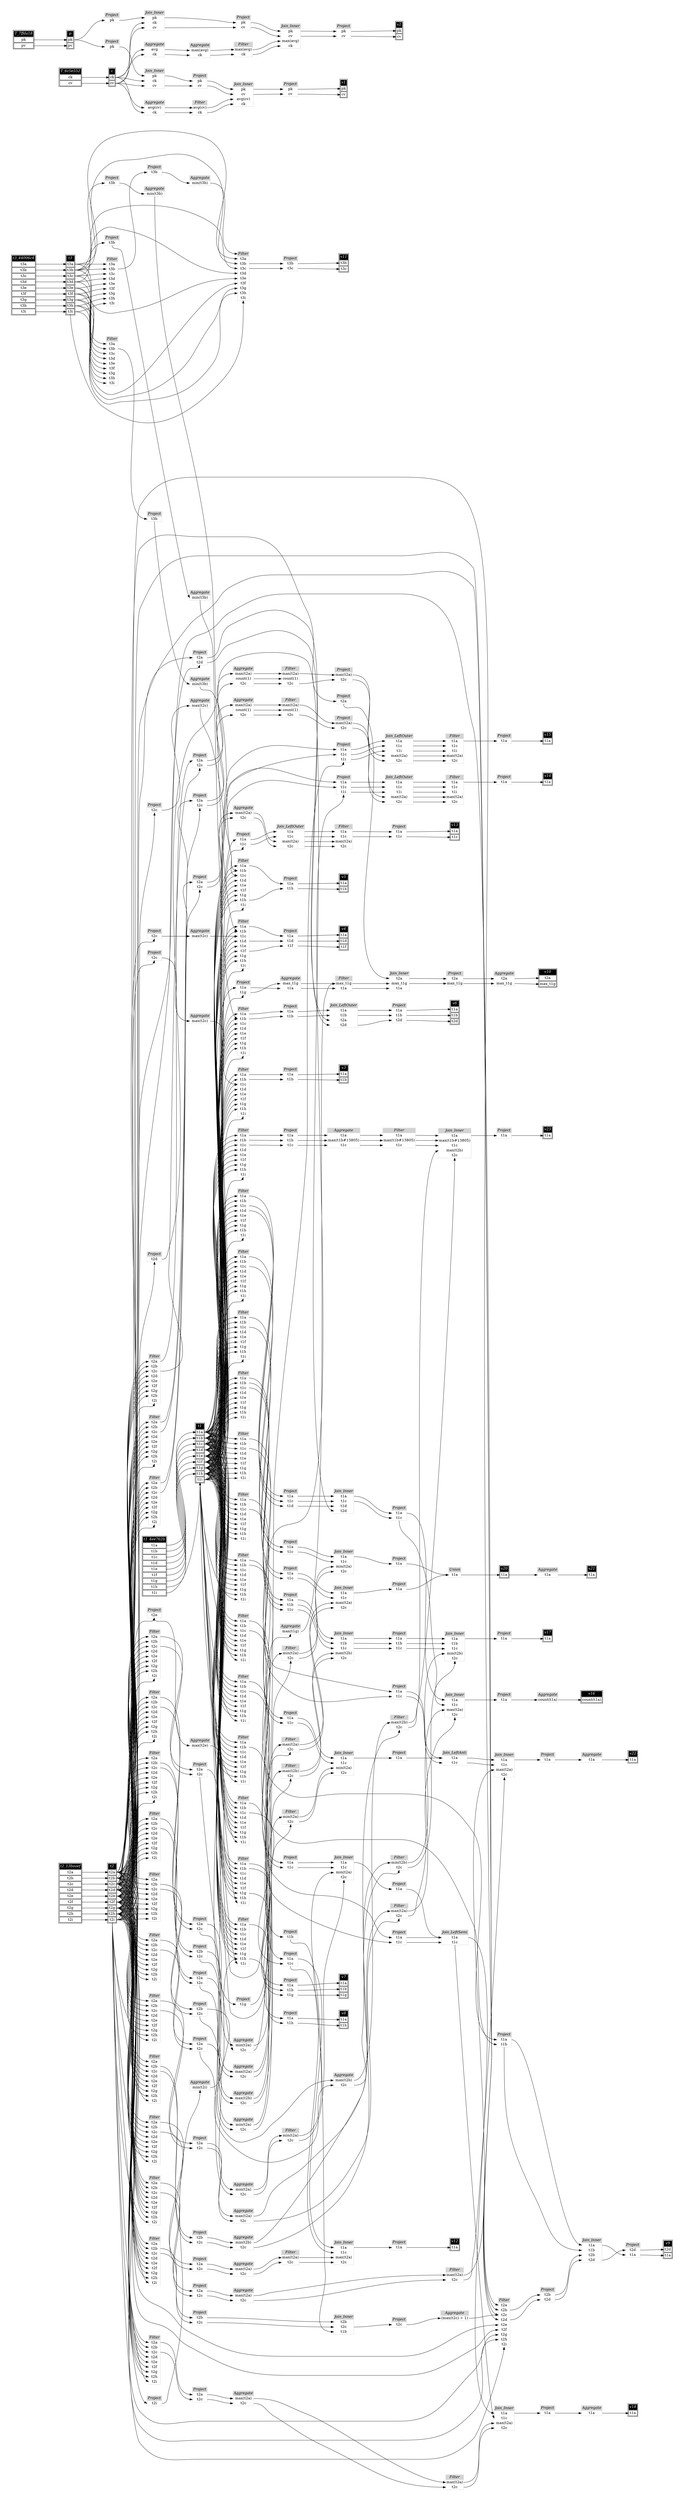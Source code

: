 // Automatically generated by SQLFlowTestSuite


digraph {
  graph [pad="0.5" nodesep="0.5" ranksep="1" fontname="Helvetica" rankdir=LR];
  node [shape=plaintext]

  
"Aggregate_079dd39" [label=<
<table color="lightgray" border="1" cellborder="0" cellspacing="0">
  <tr><td bgcolor="lightgray" port="nodeName"><i>Aggregate</i></td></tr>
  <tr><td port="0">min(t3b)</td></tr>
</table>>];
     

"Aggregate_0b57974" [label=<
<table color="lightgray" border="1" cellborder="0" cellspacing="0">
  <tr><td bgcolor="lightgray" port="nodeName"><i>Aggregate</i></td></tr>
  <tr><td port="0">t1a</td></tr>
</table>>];
     

"Aggregate_18eeb84" [label=<
<table color="lightgray" border="1" cellborder="0" cellspacing="0">
  <tr><td bgcolor="lightgray" port="nodeName"><i>Aggregate</i></td></tr>
  <tr><td port="0">max(t2a)</td></tr>
<tr><td port="1">t2c</td></tr>
</table>>];
     

"Aggregate_1c13b70" [label=<
<table color="lightgray" border="1" cellborder="0" cellspacing="0">
  <tr><td bgcolor="lightgray" port="nodeName"><i>Aggregate</i></td></tr>
  <tr><td port="0">max(t2c)</td></tr>
</table>>];
     

"Aggregate_1f16996" [label=<
<table color="lightgray" border="1" cellborder="0" cellspacing="0">
  <tr><td bgcolor="lightgray" port="nodeName"><i>Aggregate</i></td></tr>
  <tr><td port="0">max(avg)</td></tr>
<tr><td port="1">ck</td></tr>
</table>>];
     

"Aggregate_2075bff" [label=<
<table color="lightgray" border="1" cellborder="0" cellspacing="0">
  <tr><td bgcolor="lightgray" port="nodeName"><i>Aggregate</i></td></tr>
  <tr><td port="0">t1a</td></tr>
</table>>];
     

"Aggregate_26b7867" [label=<
<table color="lightgray" border="1" cellborder="0" cellspacing="0">
  <tr><td bgcolor="lightgray" port="nodeName"><i>Aggregate</i></td></tr>
  <tr><td port="0">max(t2e)</td></tr>
</table>>];
     

"Aggregate_40df132" [label=<
<table color="lightgray" border="1" cellborder="0" cellspacing="0">
  <tr><td bgcolor="lightgray" port="nodeName"><i>Aggregate</i></td></tr>
  <tr><td port="0">avg(cv)</td></tr>
<tr><td port="1">ck</td></tr>
</table>>];
     

"Aggregate_4e184c7" [label=<
<table color="lightgray" border="1" cellborder="0" cellspacing="0">
  <tr><td bgcolor="lightgray" port="nodeName"><i>Aggregate</i></td></tr>
  <tr><td port="0">max(t2a)</td></tr>
<tr><td port="1">t2c</td></tr>
</table>>];
     

"Aggregate_5477565" [label=<
<table color="lightgray" border="1" cellborder="0" cellspacing="0">
  <tr><td bgcolor="lightgray" port="nodeName"><i>Aggregate</i></td></tr>
  <tr><td port="0">max(t2a)</td></tr>
<tr><td port="1">t2c</td></tr>
</table>>];
     

"Aggregate_58c511e" [label=<
<table color="lightgray" border="1" cellborder="0" cellspacing="0">
  <tr><td bgcolor="lightgray" port="nodeName"><i>Aggregate</i></td></tr>
  <tr><td port="0">min(t3b)</td></tr>
</table>>];
     

"Aggregate_5ba5641" [label=<
<table color="lightgray" border="1" cellborder="0" cellspacing="0">
  <tr><td bgcolor="lightgray" port="nodeName"><i>Aggregate</i></td></tr>
  <tr><td port="0">min(t3b)</td></tr>
</table>>];
     

"Aggregate_602c602" [label=<
<table color="lightgray" border="1" cellborder="0" cellspacing="0">
  <tr><td bgcolor="lightgray" port="nodeName"><i>Aggregate</i></td></tr>
  <tr><td port="0">max(t2b)</td></tr>
<tr><td port="1">t2c</td></tr>
</table>>];
     

"Aggregate_68dae43" [label=<
<table color="lightgray" border="1" cellborder="0" cellspacing="0">
  <tr><td bgcolor="lightgray" port="nodeName"><i>Aggregate</i></td></tr>
  <tr><td port="0">max(t1g)</td></tr>
</table>>];
     

"Aggregate_6bacf47" [label=<
<table color="lightgray" border="1" cellborder="0" cellspacing="0">
  <tr><td bgcolor="lightgray" port="nodeName"><i>Aggregate</i></td></tr>
  <tr><td port="0">max(t2a)</td></tr>
<tr><td port="1">count(1)</td></tr>
<tr><td port="2">t2c</td></tr>
</table>>];
     

"Aggregate_6c53a7e" [label=<
<table color="lightgray" border="1" cellborder="0" cellspacing="0">
  <tr><td bgcolor="lightgray" port="nodeName"><i>Aggregate</i></td></tr>
  <tr><td port="0">(max(t2c) + 1)</td></tr>
</table>>];
     

"Aggregate_70c15a7" [label=<
<table color="lightgray" border="1" cellborder="0" cellspacing="0">
  <tr><td bgcolor="lightgray" port="nodeName"><i>Aggregate</i></td></tr>
  <tr><td port="0">max(t2a)</td></tr>
<tr><td port="1">t2c</td></tr>
</table>>];
     

"Aggregate_71f3c46" [label=<
<table color="lightgray" border="1" cellborder="0" cellspacing="0">
  <tr><td bgcolor="lightgray" port="nodeName"><i>Aggregate</i></td></tr>
  <tr><td port="0">min(t2a)</td></tr>
<tr><td port="1">t2c</td></tr>
</table>>];
     

"Aggregate_8214ccb" [label=<
<table color="lightgray" border="1" cellborder="0" cellspacing="0">
  <tr><td bgcolor="lightgray" port="nodeName"><i>Aggregate</i></td></tr>
  <tr><td port="0">t1a</td></tr>
<tr><td port="1">max(t1b#13805)</td></tr>
<tr><td port="2">t1c</td></tr>
</table>>];
     

"Aggregate_952fd79" [label=<
<table color="lightgray" border="1" cellborder="0" cellspacing="0">
  <tr><td bgcolor="lightgray" port="nodeName"><i>Aggregate</i></td></tr>
  <tr><td port="0">max(t2a)</td></tr>
<tr><td port="1">t2c</td></tr>
</table>>];
     

"Aggregate_96c496a" [label=<
<table color="lightgray" border="1" cellborder="0" cellspacing="0">
  <tr><td bgcolor="lightgray" port="nodeName"><i>Aggregate</i></td></tr>
  <tr><td port="0">min(t2i)</td></tr>
</table>>];
     

"Aggregate_a55e724" [label=<
<table color="lightgray" border="1" cellborder="0" cellspacing="0">
  <tr><td bgcolor="lightgray" port="nodeName"><i>Aggregate</i></td></tr>
  <tr><td port="0">max(t2a)</td></tr>
<tr><td port="1">count(1)</td></tr>
<tr><td port="2">t2c</td></tr>
</table>>];
     

"Aggregate_a6a0c2c" [label=<
<table color="lightgray" border="1" cellborder="0" cellspacing="0">
  <tr><td bgcolor="lightgray" port="nodeName"><i>Aggregate</i></td></tr>
  <tr><td port="0">max(t2c)</td></tr>
</table>>];
     

"Aggregate_aaeedae" [label=<
<table color="lightgray" border="1" cellborder="0" cellspacing="0">
  <tr><td bgcolor="lightgray" port="nodeName"><i>Aggregate</i></td></tr>
  <tr><td port="0">t1a</td></tr>
</table>>];
     

"Aggregate_ab66a72" [label=<
<table color="lightgray" border="1" cellborder="0" cellspacing="0">
  <tr><td bgcolor="lightgray" port="nodeName"><i>Aggregate</i></td></tr>
  <tr><td port="0">min(t2a)</td></tr>
<tr><td port="1">t2c</td></tr>
</table>>];
     

"Aggregate_b547dd2" [label=<
<table color="lightgray" border="1" cellborder="0" cellspacing="0">
  <tr><td bgcolor="lightgray" port="nodeName"><i>Aggregate</i></td></tr>
  <tr><td port="0">min(t2a)</td></tr>
<tr><td port="1">t2c</td></tr>
</table>>];
     

"Aggregate_bd2a675" [label=<
<table color="lightgray" border="1" cellborder="0" cellspacing="0">
  <tr><td bgcolor="lightgray" port="nodeName"><i>Aggregate</i></td></tr>
  <tr><td port="0">t2a</td></tr>
<tr><td port="1">max_t1g</td></tr>
</table>>];
     

"Aggregate_c13090d" [label=<
<table color="lightgray" border="1" cellborder="0" cellspacing="0">
  <tr><td bgcolor="lightgray" port="nodeName"><i>Aggregate</i></td></tr>
  <tr><td port="0">max(t2b)</td></tr>
<tr><td port="1">t2c</td></tr>
</table>>];
     

"Aggregate_d73bf64" [label=<
<table color="lightgray" border="1" cellborder="0" cellspacing="0">
  <tr><td bgcolor="lightgray" port="nodeName"><i>Aggregate</i></td></tr>
  <tr><td port="0">max(t2a)</td></tr>
<tr><td port="1">t2c</td></tr>
</table>>];
     

"Aggregate_d850679" [label=<
<table color="lightgray" border="1" cellborder="0" cellspacing="0">
  <tr><td bgcolor="lightgray" port="nodeName"><i>Aggregate</i></td></tr>
  <tr><td port="0">min(t3b)</td></tr>
</table>>];
     

"Aggregate_df4d437" [label=<
<table color="lightgray" border="1" cellborder="0" cellspacing="0">
  <tr><td bgcolor="lightgray" port="nodeName"><i>Aggregate</i></td></tr>
  <tr><td port="0">max_t1g</td></tr>
<tr><td port="1">t1a</td></tr>
</table>>];
     

"Aggregate_e56e64f" [label=<
<table color="lightgray" border="1" cellborder="0" cellspacing="0">
  <tr><td bgcolor="lightgray" port="nodeName"><i>Aggregate</i></td></tr>
  <tr><td port="0">min(t2b)</td></tr>
<tr><td port="1">t2c</td></tr>
</table>>];
     

"Aggregate_f24681c" [label=<
<table color="lightgray" border="1" cellborder="0" cellspacing="0">
  <tr><td bgcolor="lightgray" port="nodeName"><i>Aggregate</i></td></tr>
  <tr><td port="0">avg</td></tr>
<tr><td port="1">ck</td></tr>
</table>>];
     

"Aggregate_f5aeedb" [label=<
<table color="lightgray" border="1" cellborder="0" cellspacing="0">
  <tr><td bgcolor="lightgray" port="nodeName"><i>Aggregate</i></td></tr>
  <tr><td port="0">count(t1a)</td></tr>
</table>>];
     

"Aggregate_ff7ad3d" [label=<
<table color="lightgray" border="1" cellborder="0" cellspacing="0">
  <tr><td bgcolor="lightgray" port="nodeName"><i>Aggregate</i></td></tr>
  <tr><td port="0">max(t2c)</td></tr>
</table>>];
     

"Filter_0ac2f59" [label=<
<table color="lightgray" border="1" cellborder="0" cellspacing="0">
  <tr><td bgcolor="lightgray" port="nodeName"><i>Filter</i></td></tr>
  <tr><td port="0">t3a</td></tr>
<tr><td port="1">t3b</td></tr>
<tr><td port="2">t3c</td></tr>
<tr><td port="3">t3d</td></tr>
<tr><td port="4">t3e</td></tr>
<tr><td port="5">t3f</td></tr>
<tr><td port="6">t3g</td></tr>
<tr><td port="7">t3h</td></tr>
<tr><td port="8">t3i</td></tr>
</table>>];
     

"Filter_0ba1888" [label=<
<table color="lightgray" border="1" cellborder="0" cellspacing="0">
  <tr><td bgcolor="lightgray" port="nodeName"><i>Filter</i></td></tr>
  <tr><td port="0">max(t2b)</td></tr>
<tr><td port="1">t2c</td></tr>
</table>>];
     

"Filter_0cd194a" [label=<
<table color="lightgray" border="1" cellborder="0" cellspacing="0">
  <tr><td bgcolor="lightgray" port="nodeName"><i>Filter</i></td></tr>
  <tr><td port="0">t2a</td></tr>
<tr><td port="1">t2b</td></tr>
<tr><td port="2">t2c</td></tr>
<tr><td port="3">t2d</td></tr>
<tr><td port="4">t2e</td></tr>
<tr><td port="5">t2f</td></tr>
<tr><td port="6">t2g</td></tr>
<tr><td port="7">t2h</td></tr>
<tr><td port="8">t2i</td></tr>
</table>>];
     

"Filter_10d9368" [label=<
<table color="lightgray" border="1" cellborder="0" cellspacing="0">
  <tr><td bgcolor="lightgray" port="nodeName"><i>Filter</i></td></tr>
  <tr><td port="0">min(t2b)</td></tr>
<tr><td port="1">t2c</td></tr>
</table>>];
     

"Filter_126b965" [label=<
<table color="lightgray" border="1" cellborder="0" cellspacing="0">
  <tr><td bgcolor="lightgray" port="nodeName"><i>Filter</i></td></tr>
  <tr><td port="0">max(t2a)</td></tr>
<tr><td port="1">count(1)</td></tr>
<tr><td port="2">t2c</td></tr>
</table>>];
     

"Filter_19b19b3" [label=<
<table color="lightgray" border="1" cellborder="0" cellspacing="0">
  <tr><td bgcolor="lightgray" port="nodeName"><i>Filter</i></td></tr>
  <tr><td port="0">t1a</td></tr>
<tr><td port="1">t1b</td></tr>
<tr><td port="2">t1c</td></tr>
<tr><td port="3">t1d</td></tr>
<tr><td port="4">t1e</td></tr>
<tr><td port="5">t1f</td></tr>
<tr><td port="6">t1g</td></tr>
<tr><td port="7">t1h</td></tr>
<tr><td port="8">t1i</td></tr>
</table>>];
     

"Filter_1b1c576" [label=<
<table color="lightgray" border="1" cellborder="0" cellspacing="0">
  <tr><td bgcolor="lightgray" port="nodeName"><i>Filter</i></td></tr>
  <tr><td port="0">t1a</td></tr>
<tr><td port="1">t1b</td></tr>
<tr><td port="2">t1c</td></tr>
<tr><td port="3">t1d</td></tr>
<tr><td port="4">t1e</td></tr>
<tr><td port="5">t1f</td></tr>
<tr><td port="6">t1g</td></tr>
<tr><td port="7">t1h</td></tr>
<tr><td port="8">t1i</td></tr>
</table>>];
     

"Filter_2273d80" [label=<
<table color="lightgray" border="1" cellborder="0" cellspacing="0">
  <tr><td bgcolor="lightgray" port="nodeName"><i>Filter</i></td></tr>
  <tr><td port="0">t2a</td></tr>
<tr><td port="1">t2b</td></tr>
<tr><td port="2">t2c</td></tr>
<tr><td port="3">t2d</td></tr>
<tr><td port="4">t2e</td></tr>
<tr><td port="5">t2f</td></tr>
<tr><td port="6">t2g</td></tr>
<tr><td port="7">t2h</td></tr>
<tr><td port="8">t2i</td></tr>
</table>>];
     

"Filter_281a96a" [label=<
<table color="lightgray" border="1" cellborder="0" cellspacing="0">
  <tr><td bgcolor="lightgray" port="nodeName"><i>Filter</i></td></tr>
  <tr><td port="0">t1a</td></tr>
<tr><td port="1">t1b</td></tr>
<tr><td port="2">t1c</td></tr>
<tr><td port="3">t1d</td></tr>
<tr><td port="4">t1e</td></tr>
<tr><td port="5">t1f</td></tr>
<tr><td port="6">t1g</td></tr>
<tr><td port="7">t1h</td></tr>
<tr><td port="8">t1i</td></tr>
</table>>];
     

"Filter_281ce1f" [label=<
<table color="lightgray" border="1" cellborder="0" cellspacing="0">
  <tr><td bgcolor="lightgray" port="nodeName"><i>Filter</i></td></tr>
  <tr><td port="0">t2a</td></tr>
<tr><td port="1">t2b</td></tr>
<tr><td port="2">t2c</td></tr>
<tr><td port="3">t2d</td></tr>
<tr><td port="4">t2e</td></tr>
<tr><td port="5">t2f</td></tr>
<tr><td port="6">t2g</td></tr>
<tr><td port="7">t2h</td></tr>
<tr><td port="8">t2i</td></tr>
</table>>];
     

"Filter_2cab673" [label=<
<table color="lightgray" border="1" cellborder="0" cellspacing="0">
  <tr><td bgcolor="lightgray" port="nodeName"><i>Filter</i></td></tr>
  <tr><td port="0">t1a</td></tr>
<tr><td port="1">t1c</td></tr>
<tr><td port="2">max(t2a)</td></tr>
<tr><td port="3">t2c</td></tr>
</table>>];
     

"Filter_2e8e6a1" [label=<
<table color="lightgray" border="1" cellborder="0" cellspacing="0">
  <tr><td bgcolor="lightgray" port="nodeName"><i>Filter</i></td></tr>
  <tr><td port="0">max_t1g</td></tr>
<tr><td port="1">t1a</td></tr>
</table>>];
     

"Filter_3be5d2a" [label=<
<table color="lightgray" border="1" cellborder="0" cellspacing="0">
  <tr><td bgcolor="lightgray" port="nodeName"><i>Filter</i></td></tr>
  <tr><td port="0">t1a</td></tr>
<tr><td port="1">t1b</td></tr>
<tr><td port="2">t1c</td></tr>
<tr><td port="3">t1d</td></tr>
<tr><td port="4">t1e</td></tr>
<tr><td port="5">t1f</td></tr>
<tr><td port="6">t1g</td></tr>
<tr><td port="7">t1h</td></tr>
<tr><td port="8">t1i</td></tr>
</table>>];
     

"Filter_451d4f2" [label=<
<table color="lightgray" border="1" cellborder="0" cellspacing="0">
  <tr><td bgcolor="lightgray" port="nodeName"><i>Filter</i></td></tr>
  <tr><td port="0">t2a</td></tr>
<tr><td port="1">t2b</td></tr>
<tr><td port="2">t2c</td></tr>
<tr><td port="3">t2d</td></tr>
<tr><td port="4">t2e</td></tr>
<tr><td port="5">t2f</td></tr>
<tr><td port="6">t2g</td></tr>
<tr><td port="7">t2h</td></tr>
<tr><td port="8">t2i</td></tr>
</table>>];
     

"Filter_4534d61" [label=<
<table color="lightgray" border="1" cellborder="0" cellspacing="0">
  <tr><td bgcolor="lightgray" port="nodeName"><i>Filter</i></td></tr>
  <tr><td port="0">t1a</td></tr>
<tr><td port="1">t1b</td></tr>
<tr><td port="2">t1c</td></tr>
<tr><td port="3">t1d</td></tr>
<tr><td port="4">t1e</td></tr>
<tr><td port="5">t1f</td></tr>
<tr><td port="6">t1g</td></tr>
<tr><td port="7">t1h</td></tr>
<tr><td port="8">t1i</td></tr>
</table>>];
     

"Filter_473c1ce" [label=<
<table color="lightgray" border="1" cellborder="0" cellspacing="0">
  <tr><td bgcolor="lightgray" port="nodeName"><i>Filter</i></td></tr>
  <tr><td port="0">t1a</td></tr>
<tr><td port="1">t1b</td></tr>
<tr><td port="2">t1c</td></tr>
<tr><td port="3">t1d</td></tr>
<tr><td port="4">t1e</td></tr>
<tr><td port="5">t1f</td></tr>
<tr><td port="6">t1g</td></tr>
<tr><td port="7">t1h</td></tr>
<tr><td port="8">t1i</td></tr>
</table>>];
     

"Filter_53ce59c" [label=<
<table color="lightgray" border="1" cellborder="0" cellspacing="0">
  <tr><td bgcolor="lightgray" port="nodeName"><i>Filter</i></td></tr>
  <tr><td port="0">t2a</td></tr>
<tr><td port="1">t2b</td></tr>
<tr><td port="2">t2c</td></tr>
<tr><td port="3">t2d</td></tr>
<tr><td port="4">t2e</td></tr>
<tr><td port="5">t2f</td></tr>
<tr><td port="6">t2g</td></tr>
<tr><td port="7">t2h</td></tr>
<tr><td port="8">t2i</td></tr>
</table>>];
     

"Filter_5c2767e" [label=<
<table color="lightgray" border="1" cellborder="0" cellspacing="0">
  <tr><td bgcolor="lightgray" port="nodeName"><i>Filter</i></td></tr>
  <tr><td port="0">t2a</td></tr>
<tr><td port="1">t2b</td></tr>
<tr><td port="2">t2c</td></tr>
<tr><td port="3">t2d</td></tr>
<tr><td port="4">t2e</td></tr>
<tr><td port="5">t2f</td></tr>
<tr><td port="6">t2g</td></tr>
<tr><td port="7">t2h</td></tr>
<tr><td port="8">t2i</td></tr>
</table>>];
     

"Filter_6393aa7" [label=<
<table color="lightgray" border="1" cellborder="0" cellspacing="0">
  <tr><td bgcolor="lightgray" port="nodeName"><i>Filter</i></td></tr>
  <tr><td port="0">max(avg)</td></tr>
<tr><td port="1">ck</td></tr>
</table>>];
     

"Filter_6f17aa5" [label=<
<table color="lightgray" border="1" cellborder="0" cellspacing="0">
  <tr><td bgcolor="lightgray" port="nodeName"><i>Filter</i></td></tr>
  <tr><td port="0">t1a</td></tr>
<tr><td port="1">t1b</td></tr>
<tr><td port="2">t1c</td></tr>
<tr><td port="3">t1d</td></tr>
<tr><td port="4">t1e</td></tr>
<tr><td port="5">t1f</td></tr>
<tr><td port="6">t1g</td></tr>
<tr><td port="7">t1h</td></tr>
<tr><td port="8">t1i</td></tr>
</table>>];
     

"Filter_717008e" [label=<
<table color="lightgray" border="1" cellborder="0" cellspacing="0">
  <tr><td bgcolor="lightgray" port="nodeName"><i>Filter</i></td></tr>
  <tr><td port="0">t2a</td></tr>
<tr><td port="1">t2b</td></tr>
<tr><td port="2">t2c</td></tr>
<tr><td port="3">t2d</td></tr>
<tr><td port="4">t2e</td></tr>
<tr><td port="5">t2f</td></tr>
<tr><td port="6">t2g</td></tr>
<tr><td port="7">t2h</td></tr>
<tr><td port="8">t2i</td></tr>
</table>>];
     

"Filter_7b4d7e1" [label=<
<table color="lightgray" border="1" cellborder="0" cellspacing="0">
  <tr><td bgcolor="lightgray" port="nodeName"><i>Filter</i></td></tr>
  <tr><td port="0">t1a</td></tr>
<tr><td port="1">t1b</td></tr>
<tr><td port="2">t1c</td></tr>
<tr><td port="3">t1d</td></tr>
<tr><td port="4">t1e</td></tr>
<tr><td port="5">t1f</td></tr>
<tr><td port="6">t1g</td></tr>
<tr><td port="7">t1h</td></tr>
<tr><td port="8">t1i</td></tr>
</table>>];
     

"Filter_7effc57" [label=<
<table color="lightgray" border="1" cellborder="0" cellspacing="0">
  <tr><td bgcolor="lightgray" port="nodeName"><i>Filter</i></td></tr>
  <tr><td port="0">max(t2a)</td></tr>
<tr><td port="1">t2c</td></tr>
</table>>];
     

"Filter_805b8f2" [label=<
<table color="lightgray" border="1" cellborder="0" cellspacing="0">
  <tr><td bgcolor="lightgray" port="nodeName"><i>Filter</i></td></tr>
  <tr><td port="0">t1a</td></tr>
<tr><td port="1">t1b</td></tr>
<tr><td port="2">t1c</td></tr>
<tr><td port="3">t1d</td></tr>
<tr><td port="4">t1e</td></tr>
<tr><td port="5">t1f</td></tr>
<tr><td port="6">t1g</td></tr>
<tr><td port="7">t1h</td></tr>
<tr><td port="8">t1i</td></tr>
</table>>];
     

"Filter_817fe69" [label=<
<table color="lightgray" border="1" cellborder="0" cellspacing="0">
  <tr><td bgcolor="lightgray" port="nodeName"><i>Filter</i></td></tr>
  <tr><td port="0">t1a</td></tr>
<tr><td port="1">max(t1b#13805)</td></tr>
<tr><td port="2">t1c</td></tr>
</table>>];
     

"Filter_85bb770" [label=<
<table color="lightgray" border="1" cellborder="0" cellspacing="0">
  <tr><td bgcolor="lightgray" port="nodeName"><i>Filter</i></td></tr>
  <tr><td port="0">t3a</td></tr>
<tr><td port="1">t3b</td></tr>
<tr><td port="2">t3c</td></tr>
<tr><td port="3">t3d</td></tr>
<tr><td port="4">t3e</td></tr>
<tr><td port="5">t3f</td></tr>
<tr><td port="6">t3g</td></tr>
<tr><td port="7">t3h</td></tr>
<tr><td port="8">t3i</td></tr>
</table>>];
     

"Filter_85d7ba2" [label=<
<table color="lightgray" border="1" cellborder="0" cellspacing="0">
  <tr><td bgcolor="lightgray" port="nodeName"><i>Filter</i></td></tr>
  <tr><td port="0">t1a</td></tr>
<tr><td port="1">t1b</td></tr>
<tr><td port="2">t1c</td></tr>
<tr><td port="3">t1d</td></tr>
<tr><td port="4">t1e</td></tr>
<tr><td port="5">t1f</td></tr>
<tr><td port="6">t1g</td></tr>
<tr><td port="7">t1h</td></tr>
<tr><td port="8">t1i</td></tr>
</table>>];
     

"Filter_87f9f09" [label=<
<table color="lightgray" border="1" cellborder="0" cellspacing="0">
  <tr><td bgcolor="lightgray" port="nodeName"><i>Filter</i></td></tr>
  <tr><td port="0">max(t2b)</td></tr>
<tr><td port="1">t2c</td></tr>
</table>>];
     

"Filter_898aa36" [label=<
<table color="lightgray" border="1" cellborder="0" cellspacing="0">
  <tr><td bgcolor="lightgray" port="nodeName"><i>Filter</i></td></tr>
  <tr><td port="0">t2a</td></tr>
<tr><td port="1">t2b</td></tr>
<tr><td port="2">t2c</td></tr>
<tr><td port="3">t2d</td></tr>
<tr><td port="4">t2e</td></tr>
<tr><td port="5">t2f</td></tr>
<tr><td port="6">t2g</td></tr>
<tr><td port="7">t2h</td></tr>
<tr><td port="8">t2i</td></tr>
</table>>];
     

"Filter_8ef20bd" [label=<
<table color="lightgray" border="1" cellborder="0" cellspacing="0">
  <tr><td bgcolor="lightgray" port="nodeName"><i>Filter</i></td></tr>
  <tr><td port="0">t2a</td></tr>
<tr><td port="1">t2b</td></tr>
<tr><td port="2">t2c</td></tr>
<tr><td port="3">t2d</td></tr>
<tr><td port="4">t2e</td></tr>
<tr><td port="5">t2f</td></tr>
<tr><td port="6">t2g</td></tr>
<tr><td port="7">t2h</td></tr>
<tr><td port="8">t2i</td></tr>
</table>>];
     

"Filter_9872e3e" [label=<
<table color="lightgray" border="1" cellborder="0" cellspacing="0">
  <tr><td bgcolor="lightgray" port="nodeName"><i>Filter</i></td></tr>
  <tr><td port="0">min(t2a)</td></tr>
<tr><td port="1">t2c</td></tr>
</table>>];
     

"Filter_9cc43ad" [label=<
<table color="lightgray" border="1" cellborder="0" cellspacing="0">
  <tr><td bgcolor="lightgray" port="nodeName"><i>Filter</i></td></tr>
  <tr><td port="0">t2a</td></tr>
<tr><td port="1">t2b</td></tr>
<tr><td port="2">t2c</td></tr>
<tr><td port="3">t2d</td></tr>
<tr><td port="4">t2e</td></tr>
<tr><td port="5">t2f</td></tr>
<tr><td port="6">t2g</td></tr>
<tr><td port="7">t2h</td></tr>
<tr><td port="8">t2i</td></tr>
</table>>];
     

"Filter_a1578a8" [label=<
<table color="lightgray" border="1" cellborder="0" cellspacing="0">
  <tr><td bgcolor="lightgray" port="nodeName"><i>Filter</i></td></tr>
  <tr><td port="0">t1a</td></tr>
<tr><td port="1">t1b</td></tr>
<tr><td port="2">t1c</td></tr>
<tr><td port="3">t1d</td></tr>
<tr><td port="4">t1e</td></tr>
<tr><td port="5">t1f</td></tr>
<tr><td port="6">t1g</td></tr>
<tr><td port="7">t1h</td></tr>
<tr><td port="8">t1i</td></tr>
</table>>];
     

"Filter_a18eec7" [label=<
<table color="lightgray" border="1" cellborder="0" cellspacing="0">
  <tr><td bgcolor="lightgray" port="nodeName"><i>Filter</i></td></tr>
  <tr><td port="0">t2a</td></tr>
<tr><td port="1">t2b</td></tr>
<tr><td port="2">t2c</td></tr>
<tr><td port="3">t2d</td></tr>
<tr><td port="4">t2e</td></tr>
<tr><td port="5">t2f</td></tr>
<tr><td port="6">t2g</td></tr>
<tr><td port="7">t2h</td></tr>
<tr><td port="8">t2i</td></tr>
</table>>];
     

"Filter_a6cc936" [label=<
<table color="lightgray" border="1" cellborder="0" cellspacing="0">
  <tr><td bgcolor="lightgray" port="nodeName"><i>Filter</i></td></tr>
  <tr><td port="0">t1a</td></tr>
<tr><td port="1">t1b</td></tr>
<tr><td port="2">t1c</td></tr>
<tr><td port="3">t1d</td></tr>
<tr><td port="4">t1e</td></tr>
<tr><td port="5">t1f</td></tr>
<tr><td port="6">t1g</td></tr>
<tr><td port="7">t1h</td></tr>
<tr><td port="8">t1i</td></tr>
</table>>];
     

"Filter_a94531a" [label=<
<table color="lightgray" border="1" cellborder="0" cellspacing="0">
  <tr><td bgcolor="lightgray" port="nodeName"><i>Filter</i></td></tr>
  <tr><td port="0">t1a</td></tr>
<tr><td port="1">t1b</td></tr>
<tr><td port="2">t1c</td></tr>
<tr><td port="3">t1d</td></tr>
<tr><td port="4">t1e</td></tr>
<tr><td port="5">t1f</td></tr>
<tr><td port="6">t1g</td></tr>
<tr><td port="7">t1h</td></tr>
<tr><td port="8">t1i</td></tr>
</table>>];
     

"Filter_aab66ef" [label=<
<table color="lightgray" border="1" cellborder="0" cellspacing="0">
  <tr><td bgcolor="lightgray" port="nodeName"><i>Filter</i></td></tr>
  <tr><td port="0">t2a</td></tr>
<tr><td port="1">t2b</td></tr>
<tr><td port="2">t2c</td></tr>
<tr><td port="3">t2d</td></tr>
<tr><td port="4">t2e</td></tr>
<tr><td port="5">t2f</td></tr>
<tr><td port="6">t2g</td></tr>
<tr><td port="7">t2h</td></tr>
<tr><td port="8">t2i</td></tr>
</table>>];
     

"Filter_aabdf78" [label=<
<table color="lightgray" border="1" cellborder="0" cellspacing="0">
  <tr><td bgcolor="lightgray" port="nodeName"><i>Filter</i></td></tr>
  <tr><td port="0">min(t2a)</td></tr>
<tr><td port="1">t2c</td></tr>
</table>>];
     

"Filter_af40a3b" [label=<
<table color="lightgray" border="1" cellborder="0" cellspacing="0">
  <tr><td bgcolor="lightgray" port="nodeName"><i>Filter</i></td></tr>
  <tr><td port="0">t1a</td></tr>
<tr><td port="1">t1c</td></tr>
<tr><td port="2">t1i</td></tr>
<tr><td port="3">max(t2a)</td></tr>
<tr><td port="4">t2c</td></tr>
</table>>];
     

"Filter_b968b2e" [label=<
<table color="lightgray" border="1" cellborder="0" cellspacing="0">
  <tr><td bgcolor="lightgray" port="nodeName"><i>Filter</i></td></tr>
  <tr><td port="0">max(t2a)</td></tr>
<tr><td port="1">count(1)</td></tr>
<tr><td port="2">t2c</td></tr>
</table>>];
     

"Filter_b9ad3b5" [label=<
<table color="lightgray" border="1" cellborder="0" cellspacing="0">
  <tr><td bgcolor="lightgray" port="nodeName"><i>Filter</i></td></tr>
  <tr><td port="0">t1a</td></tr>
<tr><td port="1">t1b</td></tr>
<tr><td port="2">t1c</td></tr>
<tr><td port="3">t1d</td></tr>
<tr><td port="4">t1e</td></tr>
<tr><td port="5">t1f</td></tr>
<tr><td port="6">t1g</td></tr>
<tr><td port="7">t1h</td></tr>
<tr><td port="8">t1i</td></tr>
</table>>];
     

"Filter_bae4506" [label=<
<table color="lightgray" border="1" cellborder="0" cellspacing="0">
  <tr><td bgcolor="lightgray" port="nodeName"><i>Filter</i></td></tr>
  <tr><td port="0">t2a</td></tr>
<tr><td port="1">t2b</td></tr>
<tr><td port="2">t2c</td></tr>
<tr><td port="3">t2d</td></tr>
<tr><td port="4">t2e</td></tr>
<tr><td port="5">t2f</td></tr>
<tr><td port="6">t2g</td></tr>
<tr><td port="7">t2h</td></tr>
<tr><td port="8">t2i</td></tr>
</table>>];
     

"Filter_bb3f49d" [label=<
<table color="lightgray" border="1" cellborder="0" cellspacing="0">
  <tr><td bgcolor="lightgray" port="nodeName"><i>Filter</i></td></tr>
  <tr><td port="0">max(t2a)</td></tr>
<tr><td port="1">t2c</td></tr>
</table>>];
     

"Filter_c1e19a3" [label=<
<table color="lightgray" border="1" cellborder="0" cellspacing="0">
  <tr><td bgcolor="lightgray" port="nodeName"><i>Filter</i></td></tr>
  <tr><td port="0">min(t2a)</td></tr>
<tr><td port="1">t2c</td></tr>
</table>>];
     

"Filter_caf657f" [label=<
<table color="lightgray" border="1" cellborder="0" cellspacing="0">
  <tr><td bgcolor="lightgray" port="nodeName"><i>Filter</i></td></tr>
  <tr><td port="0">t2a</td></tr>
<tr><td port="1">t2b</td></tr>
<tr><td port="2">t2c</td></tr>
<tr><td port="3">t2d</td></tr>
<tr><td port="4">t2e</td></tr>
<tr><td port="5">t2f</td></tr>
<tr><td port="6">t2g</td></tr>
<tr><td port="7">t2h</td></tr>
<tr><td port="8">t2i</td></tr>
</table>>];
     

"Filter_cfc0711" [label=<
<table color="lightgray" border="1" cellborder="0" cellspacing="0">
  <tr><td bgcolor="lightgray" port="nodeName"><i>Filter</i></td></tr>
  <tr><td port="0">t3a</td></tr>
<tr><td port="1">t3b</td></tr>
<tr><td port="2">t3c</td></tr>
<tr><td port="3">t3d</td></tr>
<tr><td port="4">t3e</td></tr>
<tr><td port="5">t3f</td></tr>
<tr><td port="6">t3g</td></tr>
<tr><td port="7">t3h</td></tr>
<tr><td port="8">t3i</td></tr>
</table>>];
     

"Filter_d03bb5d" [label=<
<table color="lightgray" border="1" cellborder="0" cellspacing="0">
  <tr><td bgcolor="lightgray" port="nodeName"><i>Filter</i></td></tr>
  <tr><td port="0">t1a</td></tr>
<tr><td port="1">t1b</td></tr>
<tr><td port="2">t1c</td></tr>
<tr><td port="3">t1d</td></tr>
<tr><td port="4">t1e</td></tr>
<tr><td port="5">t1f</td></tr>
<tr><td port="6">t1g</td></tr>
<tr><td port="7">t1h</td></tr>
<tr><td port="8">t1i</td></tr>
</table>>];
     

"Filter_d1283f1" [label=<
<table color="lightgray" border="1" cellborder="0" cellspacing="0">
  <tr><td bgcolor="lightgray" port="nodeName"><i>Filter</i></td></tr>
  <tr><td port="0">max(t2a)</td></tr>
<tr><td port="1">t2c</td></tr>
</table>>];
     

"Filter_d241bf9" [label=<
<table color="lightgray" border="1" cellborder="0" cellspacing="0">
  <tr><td bgcolor="lightgray" port="nodeName"><i>Filter</i></td></tr>
  <tr><td port="0">t1a</td></tr>
<tr><td port="1">t1b</td></tr>
<tr><td port="2">t1c</td></tr>
<tr><td port="3">t1d</td></tr>
<tr><td port="4">t1e</td></tr>
<tr><td port="5">t1f</td></tr>
<tr><td port="6">t1g</td></tr>
<tr><td port="7">t1h</td></tr>
<tr><td port="8">t1i</td></tr>
</table>>];
     

"Filter_e13956e" [label=<
<table color="lightgray" border="1" cellborder="0" cellspacing="0">
  <tr><td bgcolor="lightgray" port="nodeName"><i>Filter</i></td></tr>
  <tr><td port="0">t2a</td></tr>
<tr><td port="1">t2b</td></tr>
<tr><td port="2">t2c</td></tr>
<tr><td port="3">t2d</td></tr>
<tr><td port="4">t2e</td></tr>
<tr><td port="5">t2f</td></tr>
<tr><td port="6">t2g</td></tr>
<tr><td port="7">t2h</td></tr>
<tr><td port="8">t2i</td></tr>
</table>>];
     

"Filter_e6218a7" [label=<
<table color="lightgray" border="1" cellborder="0" cellspacing="0">
  <tr><td bgcolor="lightgray" port="nodeName"><i>Filter</i></td></tr>
  <tr><td port="0">t1a</td></tr>
<tr><td port="1">t1b</td></tr>
<tr><td port="2">t1c</td></tr>
<tr><td port="3">t1d</td></tr>
<tr><td port="4">t1e</td></tr>
<tr><td port="5">t1f</td></tr>
<tr><td port="6">t1g</td></tr>
<tr><td port="7">t1h</td></tr>
<tr><td port="8">t1i</td></tr>
</table>>];
     

"Filter_ea039ad" [label=<
<table color="lightgray" border="1" cellborder="0" cellspacing="0">
  <tr><td bgcolor="lightgray" port="nodeName"><i>Filter</i></td></tr>
  <tr><td port="0">max(t2a)</td></tr>
<tr><td port="1">t2c</td></tr>
</table>>];
     

"Filter_ee11b83" [label=<
<table color="lightgray" border="1" cellborder="0" cellspacing="0">
  <tr><td bgcolor="lightgray" port="nodeName"><i>Filter</i></td></tr>
  <tr><td port="0">t2a</td></tr>
<tr><td port="1">t2b</td></tr>
<tr><td port="2">t2c</td></tr>
<tr><td port="3">t2d</td></tr>
<tr><td port="4">t2e</td></tr>
<tr><td port="5">t2f</td></tr>
<tr><td port="6">t2g</td></tr>
<tr><td port="7">t2h</td></tr>
<tr><td port="8">t2i</td></tr>
</table>>];
     

"Filter_f010c9e" [label=<
<table color="lightgray" border="1" cellborder="0" cellspacing="0">
  <tr><td bgcolor="lightgray" port="nodeName"><i>Filter</i></td></tr>
  <tr><td port="0">t1a</td></tr>
<tr><td port="1">t1c</td></tr>
<tr><td port="2">t1i</td></tr>
<tr><td port="3">max(t2a)</td></tr>
<tr><td port="4">t2c</td></tr>
</table>>];
     

"Filter_f388d6b" [label=<
<table color="lightgray" border="1" cellborder="0" cellspacing="0">
  <tr><td bgcolor="lightgray" port="nodeName"><i>Filter</i></td></tr>
  <tr><td port="0">max(t2a)</td></tr>
<tr><td port="1">t2c</td></tr>
</table>>];
     

"Filter_f438efc" [label=<
<table color="lightgray" border="1" cellborder="0" cellspacing="0">
  <tr><td bgcolor="lightgray" port="nodeName"><i>Filter</i></td></tr>
  <tr><td port="0">avg(cv)</td></tr>
<tr><td port="1">ck</td></tr>
</table>>];
     

"Filter_fc1ad42" [label=<
<table color="lightgray" border="1" cellborder="0" cellspacing="0">
  <tr><td bgcolor="lightgray" port="nodeName"><i>Filter</i></td></tr>
  <tr><td port="0">t1a</td></tr>
<tr><td port="1">t1b</td></tr>
<tr><td port="2">t1c</td></tr>
<tr><td port="3">t1d</td></tr>
<tr><td port="4">t1e</td></tr>
<tr><td port="5">t1f</td></tr>
<tr><td port="6">t1g</td></tr>
<tr><td port="7">t1h</td></tr>
<tr><td port="8">t1i</td></tr>
</table>>];
     

"Join_Inner_0c57d18" [label=<
<table color="lightgray" border="1" cellborder="0" cellspacing="0">
  <tr><td bgcolor="lightgray" port="nodeName"><i>Join_Inner</i></td></tr>
  <tr><td port="0">t1a</td></tr>
<tr><td port="1">t1c</td></tr>
<tr><td port="2">min(t2a)</td></tr>
<tr><td port="3">t2c</td></tr>
</table>>];
     

"Join_Inner_0c969c2" [label=<
<table color="lightgray" border="1" cellborder="0" cellspacing="0">
  <tr><td bgcolor="lightgray" port="nodeName"><i>Join_Inner</i></td></tr>
  <tr><td port="0">t1a</td></tr>
<tr><td port="1">t1b</td></tr>
<tr><td port="2">t2b</td></tr>
<tr><td port="3">t2d</td></tr>
</table>>];
     

"Join_Inner_360ff29" [label=<
<table color="lightgray" border="1" cellborder="0" cellspacing="0">
  <tr><td bgcolor="lightgray" port="nodeName"><i>Join_Inner</i></td></tr>
  <tr><td port="0">t1a</td></tr>
<tr><td port="1">t1c</td></tr>
<tr><td port="2">max(t2a)</td></tr>
<tr><td port="3">t2c</td></tr>
</table>>];
     

"Join_Inner_3627911" [label=<
<table color="lightgray" border="1" cellborder="0" cellspacing="0">
  <tr><td bgcolor="lightgray" port="nodeName"><i>Join_Inner</i></td></tr>
  <tr><td port="0">pk</td></tr>
<tr><td port="1">ck</td></tr>
<tr><td port="2">cv</td></tr>
</table>>];
     

"Join_Inner_4eee8c9" [label=<
<table color="lightgray" border="1" cellborder="0" cellspacing="0">
  <tr><td bgcolor="lightgray" port="nodeName"><i>Join_Inner</i></td></tr>
  <tr><td port="0">t1a</td></tr>
<tr><td port="1">t1c</td></tr>
<tr><td port="2">max(t2a)</td></tr>
<tr><td port="3">t2c</td></tr>
</table>>];
     

"Join_Inner_523ef63" [label=<
<table color="lightgray" border="1" cellborder="0" cellspacing="0">
  <tr><td bgcolor="lightgray" port="nodeName"><i>Join_Inner</i></td></tr>
  <tr><td port="0">t1a</td></tr>
<tr><td port="1">t1b</td></tr>
<tr><td port="2">t1c</td></tr>
<tr><td port="3">min(t2b)</td></tr>
<tr><td port="4">t2c</td></tr>
</table>>];
     

"Join_Inner_5b6f785" [label=<
<table color="lightgray" border="1" cellborder="0" cellspacing="0">
  <tr><td bgcolor="lightgray" port="nodeName"><i>Join_Inner</i></td></tr>
  <tr><td port="0">t1a</td></tr>
<tr><td port="1">max(t1b#13805)</td></tr>
<tr><td port="2">t1c</td></tr>
<tr><td port="3">max(t2b)</td></tr>
<tr><td port="4">t2c</td></tr>
</table>>];
     

"Join_Inner_606276f" [label=<
<table color="lightgray" border="1" cellborder="0" cellspacing="0">
  <tr><td bgcolor="lightgray" port="nodeName"><i>Join_Inner</i></td></tr>
  <tr><td port="0">t2a</td></tr>
<tr><td port="1">max_t1g</td></tr>
<tr><td port="2">t1a</td></tr>
</table>>];
     

"Join_Inner_7b05d4c" [label=<
<table color="lightgray" border="1" cellborder="0" cellspacing="0">
  <tr><td bgcolor="lightgray" port="nodeName"><i>Join_Inner</i></td></tr>
  <tr><td port="0">t1a</td></tr>
<tr><td port="1">t1c</td></tr>
<tr><td port="2">t1d</td></tr>
<tr><td port="3">t2d</td></tr>
</table>>];
     

"Join_Inner_86e7c1a" [label=<
<table color="lightgray" border="1" cellborder="0" cellspacing="0">
  <tr><td bgcolor="lightgray" port="nodeName"><i>Join_Inner</i></td></tr>
  <tr><td port="0">t1a</td></tr>
<tr><td port="1">t1c</td></tr>
<tr><td port="2">max(t2a)</td></tr>
<tr><td port="3">t2c</td></tr>
</table>>];
     

"Join_Inner_9221c2f" [label=<
<table color="lightgray" border="1" cellborder="0" cellspacing="0">
  <tr><td bgcolor="lightgray" port="nodeName"><i>Join_Inner</i></td></tr>
  <tr><td port="0">pk</td></tr>
<tr><td port="1">ck</td></tr>
<tr><td port="2">cv</td></tr>
</table>>];
     

"Join_Inner_aee03a1" [label=<
<table color="lightgray" border="1" cellborder="0" cellspacing="0">
  <tr><td bgcolor="lightgray" port="nodeName"><i>Join_Inner</i></td></tr>
  <tr><td port="0">t1a</td></tr>
<tr><td port="1">t1c</td></tr>
<tr><td port="2">min(t2a)</td></tr>
<tr><td port="3">t2c</td></tr>
</table>>];
     

"Join_Inner_c6648be" [label=<
<table color="lightgray" border="1" cellborder="0" cellspacing="0">
  <tr><td bgcolor="lightgray" port="nodeName"><i>Join_Inner</i></td></tr>
  <tr><td port="0">pk</td></tr>
<tr><td port="1">cv</td></tr>
<tr><td port="2">avg(cv)</td></tr>
<tr><td port="3">ck</td></tr>
</table>>];
     

"Join_Inner_c70c1b0" [label=<
<table color="lightgray" border="1" cellborder="0" cellspacing="0">
  <tr><td bgcolor="lightgray" port="nodeName"><i>Join_Inner</i></td></tr>
  <tr><td port="0">t1a</td></tr>
<tr><td port="1">t1c</td></tr>
<tr><td port="2">max(t2a)</td></tr>
<tr><td port="3">t2c</td></tr>
</table>>];
     

"Join_Inner_d13b8b6" [label=<
<table color="lightgray" border="1" cellborder="0" cellspacing="0">
  <tr><td bgcolor="lightgray" port="nodeName"><i>Join_Inner</i></td></tr>
  <tr><td port="0">t1a</td></tr>
<tr><td port="1">t1c</td></tr>
<tr><td port="2">min(t2a)</td></tr>
<tr><td port="3">t2c</td></tr>
</table>>];
     

"Join_Inner_d23ac49" [label=<
<table color="lightgray" border="1" cellborder="0" cellspacing="0">
  <tr><td bgcolor="lightgray" port="nodeName"><i>Join_Inner</i></td></tr>
  <tr><td port="0">pk</td></tr>
<tr><td port="1">cv</td></tr>
<tr><td port="2">max(avg)</td></tr>
<tr><td port="3">ck</td></tr>
</table>>];
     

"Join_Inner_db625cd" [label=<
<table color="lightgray" border="1" cellborder="0" cellspacing="0">
  <tr><td bgcolor="lightgray" port="nodeName"><i>Join_Inner</i></td></tr>
  <tr><td port="0">t1a</td></tr>
<tr><td port="1">t1b</td></tr>
<tr><td port="2">t1c</td></tr>
<tr><td port="3">max(t2b)</td></tr>
<tr><td port="4">t2c</td></tr>
</table>>];
     

"Join_Inner_eeb24e0" [label=<
<table color="lightgray" border="1" cellborder="0" cellspacing="0">
  <tr><td bgcolor="lightgray" port="nodeName"><i>Join_Inner</i></td></tr>
  <tr><td port="0">t1a</td></tr>
<tr><td port="1">t1c</td></tr>
<tr><td port="2">max(t2a)</td></tr>
<tr><td port="3">t2c</td></tr>
</table>>];
     

"Join_Inner_f85190b" [label=<
<table color="lightgray" border="1" cellborder="0" cellspacing="0">
  <tr><td bgcolor="lightgray" port="nodeName"><i>Join_Inner</i></td></tr>
  <tr><td port="0">t2b</td></tr>
<tr><td port="1">t2c</td></tr>
<tr><td port="2">t1b</td></tr>
</table>>];
     

"Join_LeftAnti_6cc3855" [label=<
<table color="lightgray" border="1" cellborder="0" cellspacing="0">
  <tr><td bgcolor="lightgray" port="nodeName"><i>Join_LeftAnti</i></td></tr>
  <tr><td port="0">t1a</td></tr>
<tr><td port="1">t1c</td></tr>
</table>>];
     

"Join_LeftOuter_ae5e77d" [label=<
<table color="lightgray" border="1" cellborder="0" cellspacing="0">
  <tr><td bgcolor="lightgray" port="nodeName"><i>Join_LeftOuter</i></td></tr>
  <tr><td port="0">t1a</td></tr>
<tr><td port="1">t1b</td></tr>
<tr><td port="2">t2a</td></tr>
<tr><td port="3">t2d</td></tr>
</table>>];
     

"Join_LeftOuter_ae8d2b5" [label=<
<table color="lightgray" border="1" cellborder="0" cellspacing="0">
  <tr><td bgcolor="lightgray" port="nodeName"><i>Join_LeftOuter</i></td></tr>
  <tr><td port="0">t1a</td></tr>
<tr><td port="1">t1c</td></tr>
<tr><td port="2">max(t2a)</td></tr>
<tr><td port="3">t2c</td></tr>
</table>>];
     

"Join_LeftOuter_b5dd9d2" [label=<
<table color="lightgray" border="1" cellborder="0" cellspacing="0">
  <tr><td bgcolor="lightgray" port="nodeName"><i>Join_LeftOuter</i></td></tr>
  <tr><td port="0">t1a</td></tr>
<tr><td port="1">t1c</td></tr>
<tr><td port="2">t1i</td></tr>
<tr><td port="3">max(t2a)</td></tr>
<tr><td port="4">t2c</td></tr>
</table>>];
     

"Join_LeftOuter_e1de991" [label=<
<table color="lightgray" border="1" cellborder="0" cellspacing="0">
  <tr><td bgcolor="lightgray" port="nodeName"><i>Join_LeftOuter</i></td></tr>
  <tr><td port="0">t1a</td></tr>
<tr><td port="1">t1c</td></tr>
<tr><td port="2">t1i</td></tr>
<tr><td port="3">max(t2a)</td></tr>
<tr><td port="4">t2c</td></tr>
</table>>];
     

"Join_LeftSemi_b24b239" [label=<
<table color="lightgray" border="1" cellborder="0" cellspacing="0">
  <tr><td bgcolor="lightgray" port="nodeName"><i>Join_LeftSemi</i></td></tr>
  <tr><td port="0">t1a</td></tr>
<tr><td port="1">t1c</td></tr>
</table>>];
     

"Project_0162b24" [label=<
<table color="lightgray" border="1" cellborder="0" cellspacing="0">
  <tr><td bgcolor="lightgray" port="nodeName"><i>Project</i></td></tr>
  <tr><td port="0">t1a</td></tr>
</table>>];
     

"Project_02b8273" [label=<
<table color="lightgray" border="1" cellborder="0" cellspacing="0">
  <tr><td bgcolor="lightgray" port="nodeName"><i>Project</i></td></tr>
  <tr><td port="0">t2b</td></tr>
<tr><td port="1">t2c</td></tr>
</table>>];
     

"Project_085e566" [label=<
<table color="lightgray" border="1" cellborder="0" cellspacing="0">
  <tr><td bgcolor="lightgray" port="nodeName"><i>Project</i></td></tr>
  <tr><td port="0">t1a</td></tr>
<tr><td port="1">t1b</td></tr>
</table>>];
     

"Project_0c3a1cc" [label=<
<table color="lightgray" border="1" cellborder="0" cellspacing="0">
  <tr><td bgcolor="lightgray" port="nodeName"><i>Project</i></td></tr>
  <tr><td port="0">t1a</td></tr>
</table>>];
     

"Project_0eeb54d" [label=<
<table color="lightgray" border="1" cellborder="0" cellspacing="0">
  <tr><td bgcolor="lightgray" port="nodeName"><i>Project</i></td></tr>
  <tr><td port="0">t3b</td></tr>
</table>>];
     

"Project_0f86c4b" [label=<
<table color="lightgray" border="1" cellborder="0" cellspacing="0">
  <tr><td bgcolor="lightgray" port="nodeName"><i>Project</i></td></tr>
  <tr><td port="0">pk</td></tr>
<tr><td port="1">cv</td></tr>
</table>>];
     

"Project_141a741" [label=<
<table color="lightgray" border="1" cellborder="0" cellspacing="0">
  <tr><td bgcolor="lightgray" port="nodeName"><i>Project</i></td></tr>
  <tr><td port="0">t3b</td></tr>
<tr><td port="1">t3c</td></tr>
</table>>];
     

"Project_1bb8f72" [label=<
<table color="lightgray" border="1" cellborder="0" cellspacing="0">
  <tr><td bgcolor="lightgray" port="nodeName"><i>Project</i></td></tr>
  <tr><td port="0">t2c</td></tr>
</table>>];
     

"Project_1beb44f" [label=<
<table color="lightgray" border="1" cellborder="0" cellspacing="0">
  <tr><td bgcolor="lightgray" port="nodeName"><i>Project</i></td></tr>
  <tr><td port="0">t1a</td></tr>
<tr><td port="1">t1c</td></tr>
</table>>];
     

"Project_1c89db4" [label=<
<table color="lightgray" border="1" cellborder="0" cellspacing="0">
  <tr><td bgcolor="lightgray" port="nodeName"><i>Project</i></td></tr>
  <tr><td port="0">t1a</td></tr>
<tr><td port="1">t1b</td></tr>
</table>>];
     

"Project_1d630c6" [label=<
<table color="lightgray" border="1" cellborder="0" cellspacing="0">
  <tr><td bgcolor="lightgray" port="nodeName"><i>Project</i></td></tr>
  <tr><td port="0">t2e</td></tr>
</table>>];
     

"Project_1e686f9" [label=<
<table color="lightgray" border="1" cellborder="0" cellspacing="0">
  <tr><td bgcolor="lightgray" port="nodeName"><i>Project</i></td></tr>
  <tr><td port="0">t1a</td></tr>
<tr><td port="1">t1c</td></tr>
</table>>];
     

"Project_204b6fb" [label=<
<table color="lightgray" border="1" cellborder="0" cellspacing="0">
  <tr><td bgcolor="lightgray" port="nodeName"><i>Project</i></td></tr>
  <tr><td port="0">t2c</td></tr>
</table>>];
     

"Project_2857b24" [label=<
<table color="lightgray" border="1" cellborder="0" cellspacing="0">
  <tr><td bgcolor="lightgray" port="nodeName"><i>Project</i></td></tr>
  <tr><td port="0">t1a</td></tr>
<tr><td port="1">t1c</td></tr>
</table>>];
     

"Project_34ea3f5" [label=<
<table color="lightgray" border="1" cellborder="0" cellspacing="0">
  <tr><td bgcolor="lightgray" port="nodeName"><i>Project</i></td></tr>
  <tr><td port="0">t3b</td></tr>
</table>>];
     

"Project_37a237d" [label=<
<table color="lightgray" border="1" cellborder="0" cellspacing="0">
  <tr><td bgcolor="lightgray" port="nodeName"><i>Project</i></td></tr>
  <tr><td port="0">t2d</td></tr>
<tr><td port="1">t1a</td></tr>
</table>>];
     

"Project_3aabdc2" [label=<
<table color="lightgray" border="1" cellborder="0" cellspacing="0">
  <tr><td bgcolor="lightgray" port="nodeName"><i>Project</i></td></tr>
  <tr><td port="0">pk</td></tr>
<tr><td port="1">cv</td></tr>
</table>>];
     

"Project_40b5738" [label=<
<table color="lightgray" border="1" cellborder="0" cellspacing="0">
  <tr><td bgcolor="lightgray" port="nodeName"><i>Project</i></td></tr>
  <tr><td port="0">t2b</td></tr>
<tr><td port="1">t2c</td></tr>
</table>>];
     

"Project_453bb61" [label=<
<table color="lightgray" border="1" cellborder="0" cellspacing="0">
  <tr><td bgcolor="lightgray" port="nodeName"><i>Project</i></td></tr>
  <tr><td port="0">t2d</td></tr>
</table>>];
     

"Project_4b508b2" [label=<
<table color="lightgray" border="1" cellborder="0" cellspacing="0">
  <tr><td bgcolor="lightgray" port="nodeName"><i>Project</i></td></tr>
  <tr><td port="0">t1a</td></tr>
</table>>];
     

"Project_4bd4d3e" [label=<
<table color="lightgray" border="1" cellborder="0" cellspacing="0">
  <tr><td bgcolor="lightgray" port="nodeName"><i>Project</i></td></tr>
  <tr><td port="0">t1a</td></tr>
</table>>];
     

"Project_4d3c6ac" [label=<
<table color="lightgray" border="1" cellborder="0" cellspacing="0">
  <tr><td bgcolor="lightgray" port="nodeName"><i>Project</i></td></tr>
  <tr><td port="0">t1a</td></tr>
</table>>];
     

"Project_4f2a145" [label=<
<table color="lightgray" border="1" cellborder="0" cellspacing="0">
  <tr><td bgcolor="lightgray" port="nodeName"><i>Project</i></td></tr>
  <tr><td port="0">t2a</td></tr>
<tr><td port="1">t2c</td></tr>
</table>>];
     

"Project_50e0398" [label=<
<table color="lightgray" border="1" cellborder="0" cellspacing="0">
  <tr><td bgcolor="lightgray" port="nodeName"><i>Project</i></td></tr>
  <tr><td port="0">t1a</td></tr>
<tr><td port="1">t1b</td></tr>
<tr><td port="2">t1g</td></tr>
</table>>];
     

"Project_515aa0c" [label=<
<table color="lightgray" border="1" cellborder="0" cellspacing="0">
  <tr><td bgcolor="lightgray" port="nodeName"><i>Project</i></td></tr>
  <tr><td port="0">t1a</td></tr>
</table>>];
     

"Project_57add2c" [label=<
<table color="lightgray" border="1" cellborder="0" cellspacing="0">
  <tr><td bgcolor="lightgray" port="nodeName"><i>Project</i></td></tr>
  <tr><td port="0">t1a</td></tr>
</table>>];
     

"Project_6011996" [label=<
<table color="lightgray" border="1" cellborder="0" cellspacing="0">
  <tr><td bgcolor="lightgray" port="nodeName"><i>Project</i></td></tr>
  <tr><td port="0">t2c</td></tr>
</table>>];
     

"Project_64e79ed" [label=<
<table color="lightgray" border="1" cellborder="0" cellspacing="0">
  <tr><td bgcolor="lightgray" port="nodeName"><i>Project</i></td></tr>
  <tr><td port="0">t1a</td></tr>
<tr><td port="1">t1b</td></tr>
<tr><td port="2">t2d</td></tr>
</table>>];
     

"Project_660c125" [label=<
<table color="lightgray" border="1" cellborder="0" cellspacing="0">
  <tr><td bgcolor="lightgray" port="nodeName"><i>Project</i></td></tr>
  <tr><td port="0">t1g</td></tr>
</table>>];
     

"Project_6929e75" [label=<
<table color="lightgray" border="1" cellborder="0" cellspacing="0">
  <tr><td bgcolor="lightgray" port="nodeName"><i>Project</i></td></tr>
  <tr><td port="0">t2a</td></tr>
<tr><td port="1">t2d</td></tr>
</table>>];
     

"Project_694f527" [label=<
<table color="lightgray" border="1" cellborder="0" cellspacing="0">
  <tr><td bgcolor="lightgray" port="nodeName"><i>Project</i></td></tr>
  <tr><td port="0">t2a</td></tr>
<tr><td port="1">t2c</td></tr>
</table>>];
     

"Project_69d9560" [label=<
<table color="lightgray" border="1" cellborder="0" cellspacing="0">
  <tr><td bgcolor="lightgray" port="nodeName"><i>Project</i></td></tr>
  <tr><td port="0">t1a</td></tr>
<tr><td port="1">t1g</td></tr>
</table>>];
     

"Project_6c369b4" [label=<
<table color="lightgray" border="1" cellborder="0" cellspacing="0">
  <tr><td bgcolor="lightgray" port="nodeName"><i>Project</i></td></tr>
  <tr><td port="0">t1a</td></tr>
<tr><td port="1">t1b</td></tr>
<tr><td port="2">t1c</td></tr>
</table>>];
     

"Project_754c1f6" [label=<
<table color="lightgray" border="1" cellborder="0" cellspacing="0">
  <tr><td bgcolor="lightgray" port="nodeName"><i>Project</i></td></tr>
  <tr><td port="0">t2b</td></tr>
<tr><td port="1">t2c</td></tr>
</table>>];
     

"Project_77ee33b" [label=<
<table color="lightgray" border="1" cellborder="0" cellspacing="0">
  <tr><td bgcolor="lightgray" port="nodeName"><i>Project</i></td></tr>
  <tr><td port="0">t1a</td></tr>
<tr><td port="1">t1c</td></tr>
</table>>];
     

"Project_7a2cf35" [label=<
<table color="lightgray" border="1" cellborder="0" cellspacing="0">
  <tr><td bgcolor="lightgray" port="nodeName"><i>Project</i></td></tr>
  <tr><td port="0">t1b</td></tr>
</table>>];
     

"Project_7e7f0ad" [label=<
<table color="lightgray" border="1" cellborder="0" cellspacing="0">
  <tr><td bgcolor="lightgray" port="nodeName"><i>Project</i></td></tr>
  <tr><td port="0">t3b</td></tr>
</table>>];
     

"Project_7fa8732" [label=<
<table color="lightgray" border="1" cellborder="0" cellspacing="0">
  <tr><td bgcolor="lightgray" port="nodeName"><i>Project</i></td></tr>
  <tr><td port="0">t2a</td></tr>
<tr><td port="1">t2c</td></tr>
</table>>];
     

"Project_8319b73" [label=<
<table color="lightgray" border="1" cellborder="0" cellspacing="0">
  <tr><td bgcolor="lightgray" port="nodeName"><i>Project</i></td></tr>
  <tr><td port="0">t1a</td></tr>
<tr><td port="1">t1c</td></tr>
</table>>];
     

"Project_859f380" [label=<
<table color="lightgray" border="1" cellborder="0" cellspacing="0">
  <tr><td bgcolor="lightgray" port="nodeName"><i>Project</i></td></tr>
  <tr><td port="0">t1a</td></tr>
<tr><td port="1">t1c</td></tr>
</table>>];
     

"Project_860d41f" [label=<
<table color="lightgray" border="1" cellborder="0" cellspacing="0">
  <tr><td bgcolor="lightgray" port="nodeName"><i>Project</i></td></tr>
  <tr><td port="0">t1a</td></tr>
<tr><td port="1">t1c</td></tr>
</table>>];
     

"Project_89e5998" [label=<
<table color="lightgray" border="1" cellborder="0" cellspacing="0">
  <tr><td bgcolor="lightgray" port="nodeName"><i>Project</i></td></tr>
  <tr><td port="0">pk</td></tr>
</table>>];
     

"Project_8b819b3" [label=<
<table color="lightgray" border="1" cellborder="0" cellspacing="0">
  <tr><td bgcolor="lightgray" port="nodeName"><i>Project</i></td></tr>
  <tr><td port="0">max(t2a)</td></tr>
<tr><td port="1">t2c</td></tr>
</table>>];
     

"Project_8e4be9c" [label=<
<table color="lightgray" border="1" cellborder="0" cellspacing="0">
  <tr><td bgcolor="lightgray" port="nodeName"><i>Project</i></td></tr>
  <tr><td port="0">t1a</td></tr>
</table>>];
     

"Project_92fe90c" [label=<
<table color="lightgray" border="1" cellborder="0" cellspacing="0">
  <tr><td bgcolor="lightgray" port="nodeName"><i>Project</i></td></tr>
  <tr><td port="0">pk</td></tr>
<tr><td port="1">cv</td></tr>
</table>>];
     

"Project_9715c2e" [label=<
<table color="lightgray" border="1" cellborder="0" cellspacing="0">
  <tr><td bgcolor="lightgray" port="nodeName"><i>Project</i></td></tr>
  <tr><td port="0">t1a</td></tr>
<tr><td port="1">t1c</td></tr>
<tr><td port="2">t1i</td></tr>
</table>>];
     

"Project_97df728" [label=<
<table color="lightgray" border="1" cellborder="0" cellspacing="0">
  <tr><td bgcolor="lightgray" port="nodeName"><i>Project</i></td></tr>
  <tr><td port="0">t2a</td></tr>
<tr><td port="1">t2c</td></tr>
</table>>];
     

"Project_a22af43" [label=<
<table color="lightgray" border="1" cellborder="0" cellspacing="0">
  <tr><td bgcolor="lightgray" port="nodeName"><i>Project</i></td></tr>
  <tr><td port="0">t2a</td></tr>
<tr><td port="1">t2c</td></tr>
</table>>];
     

"Project_a4e78b6" [label=<
<table color="lightgray" border="1" cellborder="0" cellspacing="0">
  <tr><td bgcolor="lightgray" port="nodeName"><i>Project</i></td></tr>
  <tr><td port="0">t1a</td></tr>
<tr><td port="1">t1d</td></tr>
<tr><td port="2">t1f</td></tr>
</table>>];
     

"Project_a9aaa54" [label=<
<table color="lightgray" border="1" cellborder="0" cellspacing="0">
  <tr><td bgcolor="lightgray" port="nodeName"><i>Project</i></td></tr>
  <tr><td port="0">t2a</td></tr>
<tr><td port="1">t2c</td></tr>
</table>>];
     

"Project_aa8e681" [label=<
<table color="lightgray" border="1" cellborder="0" cellspacing="0">
  <tr><td bgcolor="lightgray" port="nodeName"><i>Project</i></td></tr>
  <tr><td port="0">t2a</td></tr>
<tr><td port="1">t2c</td></tr>
</table>>];
     

"Project_abecffb" [label=<
<table color="lightgray" border="1" cellborder="0" cellspacing="0">
  <tr><td bgcolor="lightgray" port="nodeName"><i>Project</i></td></tr>
  <tr><td port="0">pk</td></tr>
<tr><td port="1">cv</td></tr>
</table>>];
     

"Project_af06b03" [label=<
<table color="lightgray" border="1" cellborder="0" cellspacing="0">
  <tr><td bgcolor="lightgray" port="nodeName"><i>Project</i></td></tr>
  <tr><td port="0">t2a</td></tr>
<tr><td port="1">t2c</td></tr>
</table>>];
     

"Project_b1da4f5" [label=<
<table color="lightgray" border="1" cellborder="0" cellspacing="0">
  <tr><td bgcolor="lightgray" port="nodeName"><i>Project</i></td></tr>
  <tr><td port="0">t1a</td></tr>
</table>>];
     

"Project_ba43eac" [label=<
<table color="lightgray" border="1" cellborder="0" cellspacing="0">
  <tr><td bgcolor="lightgray" port="nodeName"><i>Project</i></td></tr>
  <tr><td port="0">t2a</td></tr>
<tr><td port="1">max_t1g</td></tr>
</table>>];
     

"Project_be8e4a0" [label=<
<table color="lightgray" border="1" cellborder="0" cellspacing="0">
  <tr><td bgcolor="lightgray" port="nodeName"><i>Project</i></td></tr>
  <tr><td port="0">max(t2a)</td></tr>
<tr><td port="1">t2c</td></tr>
</table>>];
     

"Project_bfc7a5a" [label=<
<table color="lightgray" border="1" cellborder="0" cellspacing="0">
  <tr><td bgcolor="lightgray" port="nodeName"><i>Project</i></td></tr>
  <tr><td port="0">t2b</td></tr>
<tr><td port="1">t2c</td></tr>
</table>>];
     

"Project_c2703d5" [label=<
<table color="lightgray" border="1" cellborder="0" cellspacing="0">
  <tr><td bgcolor="lightgray" port="nodeName"><i>Project</i></td></tr>
  <tr><td port="0">t1a</td></tr>
<tr><td port="1">t1c</td></tr>
</table>>];
     

"Project_c35ecd3" [label=<
<table color="lightgray" border="1" cellborder="0" cellspacing="0">
  <tr><td bgcolor="lightgray" port="nodeName"><i>Project</i></td></tr>
  <tr><td port="0">t1a</td></tr>
<tr><td port="1">t1c</td></tr>
</table>>];
     

"Project_c43cd43" [label=<
<table color="lightgray" border="1" cellborder="0" cellspacing="0">
  <tr><td bgcolor="lightgray" port="nodeName"><i>Project</i></td></tr>
  <tr><td port="0">t2a</td></tr>
<tr><td port="1">t2c</td></tr>
</table>>];
     

"Project_c7858d3" [label=<
<table color="lightgray" border="1" cellborder="0" cellspacing="0">
  <tr><td bgcolor="lightgray" port="nodeName"><i>Project</i></td></tr>
  <tr><td port="0">pk</td></tr>
</table>>];
     

"Project_ce7b19b" [label=<
<table color="lightgray" border="1" cellborder="0" cellspacing="0">
  <tr><td bgcolor="lightgray" port="nodeName"><i>Project</i></td></tr>
  <tr><td port="0">t1a</td></tr>
</table>>];
     

"Project_d29e66d" [label=<
<table color="lightgray" border="1" cellborder="0" cellspacing="0">
  <tr><td bgcolor="lightgray" port="nodeName"><i>Project</i></td></tr>
  <tr><td port="0">t2b</td></tr>
<tr><td port="1">t2d</td></tr>
</table>>];
     

"Project_dbc3664" [label=<
<table color="lightgray" border="1" cellborder="0" cellspacing="0">
  <tr><td bgcolor="lightgray" port="nodeName"><i>Project</i></td></tr>
  <tr><td port="0">t2a</td></tr>
<tr><td port="1">t2c</td></tr>
</table>>];
     

"Project_dd86272" [label=<
<table color="lightgray" border="1" cellborder="0" cellspacing="0">
  <tr><td bgcolor="lightgray" port="nodeName"><i>Project</i></td></tr>
  <tr><td port="0">t1a</td></tr>
<tr><td port="1">t1b</td></tr>
<tr><td port="2">t1c</td></tr>
</table>>];
     

"Project_dddb804" [label=<
<table color="lightgray" border="1" cellborder="0" cellspacing="0">
  <tr><td bgcolor="lightgray" port="nodeName"><i>Project</i></td></tr>
  <tr><td port="0">t1a</td></tr>
<tr><td port="1">t1h</td></tr>
</table>>];
     

"Project_df497f2" [label=<
<table color="lightgray" border="1" cellborder="0" cellspacing="0">
  <tr><td bgcolor="lightgray" port="nodeName"><i>Project</i></td></tr>
  <tr><td port="0">t1a</td></tr>
<tr><td port="1">t1c</td></tr>
<tr><td port="2">t1d</td></tr>
</table>>];
     

"Project_df98a69" [label=<
<table color="lightgray" border="1" cellborder="0" cellspacing="0">
  <tr><td bgcolor="lightgray" port="nodeName"><i>Project</i></td></tr>
  <tr><td port="0">t3b</td></tr>
</table>>];
     

"Project_e1a0fea" [label=<
<table color="lightgray" border="1" cellborder="0" cellspacing="0">
  <tr><td bgcolor="lightgray" port="nodeName"><i>Project</i></td></tr>
  <tr><td port="0">t2i</td></tr>
</table>>];
     

"Project_e2abe84" [label=<
<table color="lightgray" border="1" cellborder="0" cellspacing="0">
  <tr><td bgcolor="lightgray" port="nodeName"><i>Project</i></td></tr>
  <tr><td port="0">t2c</td></tr>
</table>>];
     

"Project_e762e94" [label=<
<table color="lightgray" border="1" cellborder="0" cellspacing="0">
  <tr><td bgcolor="lightgray" port="nodeName"><i>Project</i></td></tr>
  <tr><td port="0">t1a</td></tr>
<tr><td port="1">t1b</td></tr>
</table>>];
     

"Project_e94ef16" [label=<
<table color="lightgray" border="1" cellborder="0" cellspacing="0">
  <tr><td bgcolor="lightgray" port="nodeName"><i>Project</i></td></tr>
  <tr><td port="0">t1a</td></tr>
<tr><td port="1">t1c</td></tr>
</table>>];
     

"Project_eb9ec8a" [label=<
<table color="lightgray" border="1" cellborder="0" cellspacing="0">
  <tr><td bgcolor="lightgray" port="nodeName"><i>Project</i></td></tr>
  <tr><td port="0">t1a</td></tr>
<tr><td port="1">t1b</td></tr>
<tr><td port="2">t1c</td></tr>
</table>>];
     

"Project_ec48cff" [label=<
<table color="lightgray" border="1" cellborder="0" cellspacing="0">
  <tr><td bgcolor="lightgray" port="nodeName"><i>Project</i></td></tr>
  <tr><td port="0">t1a</td></tr>
<tr><td port="1">t1c</td></tr>
<tr><td port="2">t1i</td></tr>
</table>>];
     

"Project_f010071" [label=<
<table color="lightgray" border="1" cellborder="0" cellspacing="0">
  <tr><td bgcolor="lightgray" port="nodeName"><i>Project</i></td></tr>
  <tr><td port="0">t2a</td></tr>
</table>>];
     

"Project_f479a88" [label=<
<table color="lightgray" border="1" cellborder="0" cellspacing="0">
  <tr><td bgcolor="lightgray" port="nodeName"><i>Project</i></td></tr>
  <tr><td port="0">t1a</td></tr>
</table>>];
     

"Project_fbc5b88" [label=<
<table color="lightgray" border="1" cellborder="0" cellspacing="0">
  <tr><td bgcolor="lightgray" port="nodeName"><i>Project</i></td></tr>
  <tr><td port="0">t1a</td></tr>
<tr><td port="1">t1h</td></tr>
</table>>];
     

"Project_fd990b2" [label=<
<table color="lightgray" border="1" cellborder="0" cellspacing="0">
  <tr><td bgcolor="lightgray" port="nodeName"><i>Project</i></td></tr>
  <tr><td port="0">t2a</td></tr>
<tr><td port="1">t2c</td></tr>
</table>>];
     

"Project_fff2f01" [label=<
<table color="lightgray" border="1" cellborder="0" cellspacing="0">
  <tr><td bgcolor="lightgray" port="nodeName"><i>Project</i></td></tr>
  <tr><td port="0">t1a</td></tr>
</table>>];
     

"T_6c5e552" [color="black" label=<
<table>
  <tr><td bgcolor="black" port="nodeName"><i><font color="white">T_6c5e552</font></i></td></tr>
  <tr><td port="0">ck</td></tr>
<tr><td port="1">cv</td></tr>
</table>>];
     

"T_7ffda18" [color="black" label=<
<table>
  <tr><td bgcolor="black" port="nodeName"><i><font color="white">T_7ffda18</font></i></td></tr>
  <tr><td port="0">pk</td></tr>
<tr><td port="1">pv</td></tr>
</table>>];
     

"Union_39ad0bf" [label=<
<table color="lightgray" border="1" cellborder="0" cellspacing="0">
  <tr><td bgcolor="lightgray" port="nodeName"><i>Union</i></td></tr>
  <tr><td port="0">t1a</td></tr>
</table>>];
     

"c" [color="black" label=<
<table>
  <tr><td bgcolor="black" port="nodeName"><i><font color="white">c</font></i></td></tr>
  <tr><td port="0">ck</td></tr>
<tr><td port="1">cv</td></tr>
</table>>];
     

"p" [color="black" label=<
<table>
  <tr><td bgcolor="black" port="nodeName"><i><font color="white">p</font></i></td></tr>
  <tr><td port="0">pk</td></tr>
<tr><td port="1">pv</td></tr>
</table>>];
     

"t1" [color="black" label=<
<table>
  <tr><td bgcolor="black" port="nodeName"><i><font color="white">t1</font></i></td></tr>
  <tr><td port="0">t1a</td></tr>
<tr><td port="1">t1b</td></tr>
<tr><td port="2">t1c</td></tr>
<tr><td port="3">t1d</td></tr>
<tr><td port="4">t1e</td></tr>
<tr><td port="5">t1f</td></tr>
<tr><td port="6">t1g</td></tr>
<tr><td port="7">t1h</td></tr>
<tr><td port="8">t1i</td></tr>
</table>>];
     

"t1_4ee762b" [color="black" label=<
<table>
  <tr><td bgcolor="black" port="nodeName"><i><font color="white">t1_4ee762b</font></i></td></tr>
  <tr><td port="0">t1a</td></tr>
<tr><td port="1">t1b</td></tr>
<tr><td port="2">t1c</td></tr>
<tr><td port="3">t1d</td></tr>
<tr><td port="4">t1e</td></tr>
<tr><td port="5">t1f</td></tr>
<tr><td port="6">t1g</td></tr>
<tr><td port="7">t1h</td></tr>
<tr><td port="8">t1i</td></tr>
</table>>];
     

"t2" [color="black" label=<
<table>
  <tr><td bgcolor="black" port="nodeName"><i><font color="white">t2</font></i></td></tr>
  <tr><td port="0">t2a</td></tr>
<tr><td port="1">t2b</td></tr>
<tr><td port="2">t2c</td></tr>
<tr><td port="3">t2d</td></tr>
<tr><td port="4">t2e</td></tr>
<tr><td port="5">t2f</td></tr>
<tr><td port="6">t2g</td></tr>
<tr><td port="7">t2h</td></tr>
<tr><td port="8">t2i</td></tr>
</table>>];
     

"t2_13baaef" [color="black" label=<
<table>
  <tr><td bgcolor="black" port="nodeName"><i><font color="white">t2_13baaef</font></i></td></tr>
  <tr><td port="0">t2a</td></tr>
<tr><td port="1">t2b</td></tr>
<tr><td port="2">t2c</td></tr>
<tr><td port="3">t2d</td></tr>
<tr><td port="4">t2e</td></tr>
<tr><td port="5">t2f</td></tr>
<tr><td port="6">t2g</td></tr>
<tr><td port="7">t2h</td></tr>
<tr><td port="8">t2i</td></tr>
</table>>];
     

"t3" [color="black" label=<
<table>
  <tr><td bgcolor="black" port="nodeName"><i><font color="white">t3</font></i></td></tr>
  <tr><td port="0">t3a</td></tr>
<tr><td port="1">t3b</td></tr>
<tr><td port="2">t3c</td></tr>
<tr><td port="3">t3d</td></tr>
<tr><td port="4">t3e</td></tr>
<tr><td port="5">t3f</td></tr>
<tr><td port="6">t3g</td></tr>
<tr><td port="7">t3h</td></tr>
<tr><td port="8">t3i</td></tr>
</table>>];
     

"t3_44006c4" [color="black" label=<
<table>
  <tr><td bgcolor="black" port="nodeName"><i><font color="white">t3_44006c4</font></i></td></tr>
  <tr><td port="0">t3a</td></tr>
<tr><td port="1">t3b</td></tr>
<tr><td port="2">t3c</td></tr>
<tr><td port="3">t3d</td></tr>
<tr><td port="4">t3e</td></tr>
<tr><td port="5">t3f</td></tr>
<tr><td port="6">t3g</td></tr>
<tr><td port="7">t3h</td></tr>
<tr><td port="8">t3i</td></tr>
</table>>];
     

"v1" [color="black" label=<
<table>
  <tr><td bgcolor="black" port="nodeName"><i><font color="white">v1</font></i></td></tr>
  <tr><td port="0">pk</td></tr>
<tr><td port="1">cv</td></tr>
</table>>];
     

"v10" [color="black" label=<
<table>
  <tr><td bgcolor="black" port="nodeName"><i><font color="white">v10</font></i></td></tr>
  <tr><td port="0">t2a</td></tr>
<tr><td port="1">max_t1g</td></tr>
</table>>];
     

"v11" [color="black" label=<
<table>
  <tr><td bgcolor="black" port="nodeName"><i><font color="white">v11</font></i></td></tr>
  <tr><td port="0">t3b</td></tr>
<tr><td port="1">t3c</td></tr>
</table>>];
     

"v12" [color="black" label=<
<table>
  <tr><td bgcolor="black" port="nodeName"><i><font color="white">v12</font></i></td></tr>
  <tr><td port="0">t1a</td></tr>
</table>>];
     

"v13" [color="black" label=<
<table>
  <tr><td bgcolor="black" port="nodeName"><i><font color="white">v13</font></i></td></tr>
  <tr><td port="0">t1a</td></tr>
<tr><td port="1">t1c</td></tr>
</table>>];
     

"v14" [color="black" label=<
<table>
  <tr><td bgcolor="black" port="nodeName"><i><font color="white">v14</font></i></td></tr>
  <tr><td port="0">t1a</td></tr>
</table>>];
     

"v15" [color="black" label=<
<table>
  <tr><td bgcolor="black" port="nodeName"><i><font color="white">v15</font></i></td></tr>
  <tr><td port="0">t1a</td></tr>
</table>>];
     

"v16" [color="black" label=<
<table>
  <tr><td bgcolor="black" port="nodeName"><i><font color="white">v16</font></i></td></tr>
  <tr><td port="0">count(t1a)</td></tr>
</table>>];
     

"v17" [color="black" label=<
<table>
  <tr><td bgcolor="black" port="nodeName"><i><font color="white">v17</font></i></td></tr>
  <tr><td port="0">t1a</td></tr>
</table>>];
     

"v18" [color="black" label=<
<table>
  <tr><td bgcolor="black" port="nodeName"><i><font color="white">v18</font></i></td></tr>
  <tr><td port="0">t1a</td></tr>
</table>>];
     

"v2" [color="black" label=<
<table>
  <tr><td bgcolor="black" port="nodeName"><i><font color="white">v2</font></i></td></tr>
  <tr><td port="0">pk</td></tr>
<tr><td port="1">cv</td></tr>
</table>>];
     

"v20" [color="black" label=<
<table>
  <tr><td bgcolor="black" port="nodeName"><i><font color="white">v20</font></i></td></tr>
  <tr><td port="0">t1a</td></tr>
</table>>];
     

"v21" [color="black" label=<
<table>
  <tr><td bgcolor="black" port="nodeName"><i><font color="white">v21</font></i></td></tr>
  <tr><td port="0">t1a</td></tr>
</table>>];
     

"v22" [color="black" label=<
<table>
  <tr><td bgcolor="black" port="nodeName"><i><font color="white">v22</font></i></td></tr>
  <tr><td port="0">t1a</td></tr>
</table>>];
     

"v23" [color="black" label=<
<table>
  <tr><td bgcolor="black" port="nodeName"><i><font color="white">v23</font></i></td></tr>
  <tr><td port="0">t1a</td></tr>
</table>>];
     

"v3" [color="black" label=<
<table>
  <tr><td bgcolor="black" port="nodeName"><i><font color="white">v3</font></i></td></tr>
  <tr><td port="0">t1a</td></tr>
<tr><td port="1">t1b</td></tr>
</table>>];
     

"v4" [color="black" label=<
<table>
  <tr><td bgcolor="black" port="nodeName"><i><font color="white">v4</font></i></td></tr>
  <tr><td port="0">t1a</td></tr>
<tr><td port="1">t1d</td></tr>
<tr><td port="2">t1f</td></tr>
</table>>];
     

"v5" [color="black" label=<
<table>
  <tr><td bgcolor="black" port="nodeName"><i><font color="white">v5</font></i></td></tr>
  <tr><td port="0">t1a</td></tr>
<tr><td port="1">t1h</td></tr>
</table>>];
     

"v6" [color="black" label=<
<table>
  <tr><td bgcolor="black" port="nodeName"><i><font color="white">v6</font></i></td></tr>
  <tr><td port="0">t1a</td></tr>
<tr><td port="1">t1b</td></tr>
<tr><td port="2">t2d</td></tr>
</table>>];
     

"v7" [color="black" label=<
<table>
  <tr><td bgcolor="black" port="nodeName"><i><font color="white">v7</font></i></td></tr>
  <tr><td port="0">t1a</td></tr>
<tr><td port="1">t1b</td></tr>
<tr><td port="2">t1g</td></tr>
</table>>];
     

"v8" [color="black" label=<
<table>
  <tr><td bgcolor="black" port="nodeName"><i><font color="white">v8</font></i></td></tr>
  <tr><td port="0">t1a</td></tr>
<tr><td port="1">t1h</td></tr>
</table>>];
     

"v9" [color="black" label=<
<table>
  <tr><td bgcolor="black" port="nodeName"><i><font color="white">v9</font></i></td></tr>
  <tr><td port="0">t2d</td></tr>
<tr><td port="1">t1a</td></tr>
</table>>];
     
  "Aggregate_079dd39":0 -> "Filter_0ac2f59":nodeName;
"Aggregate_0b57974":0 -> "v22":0;
"Aggregate_18eeb84":0 -> "Join_LeftOuter_ae8d2b5":2;
"Aggregate_18eeb84":1 -> "Join_LeftOuter_ae8d2b5":3;
"Aggregate_1c13b70":0 -> "Filter_7b4d7e1":2;
"Aggregate_1f16996":0 -> "Filter_6393aa7":0;
"Aggregate_1f16996":1 -> "Filter_6393aa7":1;
"Aggregate_2075bff":0 -> "v18":0;
"Aggregate_26b7867":0 -> "Filter_a94531a":2;
"Aggregate_40df132":0 -> "Filter_f438efc":0;
"Aggregate_40df132":1 -> "Filter_f438efc":1;
"Aggregate_4e184c7":0 -> "Filter_7effc57":0;
"Aggregate_4e184c7":1 -> "Filter_7effc57":1;
"Aggregate_5477565":0 -> "Filter_bb3f49d":0;
"Aggregate_5477565":1 -> "Filter_bb3f49d":1;
"Aggregate_58c511e":0 -> "Filter_d241bf9":1;
"Aggregate_5ba5641":0 -> "Filter_473c1ce":1;
"Aggregate_602c602":0 -> "Filter_87f9f09":0;
"Aggregate_602c602":1 -> "Filter_87f9f09":1;
"Aggregate_68dae43":0 -> "Filter_2e8e6a1":0;
"Aggregate_6bacf47":0 -> "Filter_b968b2e":0;
"Aggregate_6bacf47":1 -> "Filter_b968b2e":1;
"Aggregate_6bacf47":2 -> "Filter_b968b2e":2;
"Aggregate_6c53a7e":0 -> "Filter_0cd194a":2;
"Aggregate_70c15a7":0 -> "Filter_ea039ad":0;
"Aggregate_70c15a7":1 -> "Filter_ea039ad":1;
"Aggregate_71f3c46":0 -> "Filter_c1e19a3":0;
"Aggregate_71f3c46":1 -> "Filter_c1e19a3":1;
"Aggregate_8214ccb":0 -> "Filter_817fe69":0;
"Aggregate_8214ccb":1 -> "Filter_817fe69":1;
"Aggregate_8214ccb":2 -> "Filter_817fe69":2;
"Aggregate_952fd79":0 -> "Filter_d1283f1":0;
"Aggregate_952fd79":1 -> "Filter_d1283f1":1;
"Aggregate_96c496a":0 -> "Filter_b9ad3b5":7;
"Aggregate_a55e724":0 -> "Filter_126b965":0;
"Aggregate_a55e724":1 -> "Filter_126b965":1;
"Aggregate_a55e724":2 -> "Filter_126b965":2;
"Aggregate_a6a0c2c":0 -> "Filter_d03bb5d":2;
"Aggregate_aaeedae":0 -> "v21":0;
"Aggregate_ab66a72":0 -> "Filter_9872e3e":0;
"Aggregate_ab66a72":1 -> "Filter_9872e3e":1;
"Aggregate_b547dd2":0 -> "Filter_aabdf78":0;
"Aggregate_b547dd2":1 -> "Filter_aabdf78":1;
"Aggregate_bd2a675":0 -> "v10":0;
"Aggregate_bd2a675":1 -> "v10":1;
"Aggregate_c13090d":0 -> "Filter_0ba1888":0;
"Aggregate_c13090d":1 -> "Filter_0ba1888":1;
"Aggregate_d73bf64":0 -> "Filter_f388d6b":0;
"Aggregate_d73bf64":1 -> "Filter_f388d6b":1;
"Aggregate_d850679":0 -> "Filter_d03bb5d":1;
"Aggregate_df4d437":0 -> "Filter_2e8e6a1":0;
"Aggregate_df4d437":1 -> "Filter_2e8e6a1":1;
"Aggregate_e56e64f":0 -> "Filter_10d9368":0;
"Aggregate_e56e64f":1 -> "Filter_10d9368":1;
"Aggregate_f24681c":0 -> "Aggregate_1f16996":0;
"Aggregate_f24681c":1 -> "Aggregate_1f16996":1;
"Aggregate_f5aeedb":0 -> "v16":0;
"Aggregate_ff7ad3d":0 -> "Filter_473c1ce":2;
"Filter_0ac2f59":1 -> "Project_141a741":0;
"Filter_0ac2f59":2 -> "Project_141a741":1;
"Filter_0ba1888":0 -> "Join_Inner_db625cd":3;
"Filter_0ba1888":1 -> "Join_Inner_db625cd":4;
"Filter_0cd194a":1 -> "Project_d29e66d":0;
"Filter_0cd194a":3 -> "Project_d29e66d":1;
"Filter_10d9368":0 -> "Join_Inner_523ef63":3;
"Filter_10d9368":1 -> "Join_Inner_523ef63":4;
"Filter_126b965":0 -> "Project_be8e4a0":0;
"Filter_126b965":2 -> "Project_be8e4a0":1;
"Filter_19b19b3":0 -> "Project_860d41f":0;
"Filter_19b19b3":2 -> "Project_860d41f":1;
"Filter_1b1c576":0 -> "Project_dd86272":0;
"Filter_1b1c576":1 -> "Project_dd86272":1;
"Filter_1b1c576":2 -> "Project_dd86272":2;
"Filter_2273d80":0 -> "Project_7fa8732":0;
"Filter_2273d80":2 -> "Project_7fa8732":1;
"Filter_281a96a":0 -> "Project_e762e94":0;
"Filter_281a96a":1 -> "Project_e762e94":1;
"Filter_281ce1f":1 -> "Project_02b8273":0;
"Filter_281ce1f":2 -> "Project_02b8273":1;
"Filter_2cab673":0 -> "Project_c2703d5":0;
"Filter_2cab673":1 -> "Project_c2703d5":1;
"Filter_2e8e6a1":0 -> "Join_Inner_606276f":1;
"Filter_2e8e6a1":1 -> "Join_Inner_606276f":2;
"Filter_3be5d2a":1 -> "Project_7a2cf35":0;
"Filter_451d4f2":0 -> "Project_a22af43":0;
"Filter_451d4f2":2 -> "Project_a22af43":1;
"Filter_4534d61":0 -> "Project_2857b24":0;
"Filter_4534d61":2 -> "Project_2857b24":1;
"Filter_473c1ce":0 -> "Project_dddb804":0;
"Filter_473c1ce":7 -> "Project_dddb804":1;
"Filter_53ce59c":0 -> "Project_a9aaa54":0;
"Filter_53ce59c":2 -> "Project_a9aaa54":1;
"Filter_5c2767e":0 -> "Project_fd990b2":0;
"Filter_5c2767e":2 -> "Project_fd990b2":1;
"Filter_6393aa7":0 -> "Join_Inner_d23ac49":2;
"Filter_6393aa7":1 -> "Join_Inner_d23ac49":3;
"Filter_6f17aa5":0 -> "Project_77ee33b":0;
"Filter_6f17aa5":2 -> "Project_77ee33b":1;
"Filter_717008e":0 -> "Project_97df728":0;
"Filter_717008e":2 -> "Project_97df728":1;
"Filter_7b4d7e1":0 -> "Project_085e566":0;
"Filter_7b4d7e1":1 -> "Project_085e566":1;
"Filter_7effc57":0 -> "Join_Inner_360ff29":2;
"Filter_7effc57":1 -> "Join_Inner_360ff29":3;
"Filter_805b8f2":0 -> "Project_c35ecd3":0;
"Filter_805b8f2":2 -> "Project_c35ecd3":1;
"Filter_817fe69":0 -> "Join_Inner_5b6f785":0;
"Filter_817fe69":1 -> "Join_Inner_5b6f785":1;
"Filter_817fe69":2 -> "Join_Inner_5b6f785":2;
"Filter_85bb770":1 -> "Project_34ea3f5":0;
"Filter_85d7ba2":0 -> "Project_6c369b4":0;
"Filter_85d7ba2":1 -> "Project_6c369b4":1;
"Filter_85d7ba2":2 -> "Project_6c369b4":2;
"Filter_87f9f09":0 -> "Join_Inner_5b6f785":3;
"Filter_87f9f09":1 -> "Join_Inner_5b6f785":4;
"Filter_898aa36":1 -> "Project_bfc7a5a":0;
"Filter_898aa36":2 -> "Project_bfc7a5a":1;
"Filter_8ef20bd":0 -> "Project_dbc3664":0;
"Filter_8ef20bd":2 -> "Project_dbc3664":1;
"Filter_9872e3e":0 -> "Join_Inner_0c57d18":2;
"Filter_9872e3e":1 -> "Join_Inner_0c57d18":3;
"Filter_9cc43ad":0 -> "Project_c43cd43":0;
"Filter_9cc43ad":2 -> "Project_c43cd43":1;
"Filter_a1578a8":0 -> "Project_e94ef16":0;
"Filter_a1578a8":2 -> "Project_e94ef16":1;
"Filter_a18eec7":1 -> "Project_754c1f6":0;
"Filter_a18eec7":2 -> "Project_754c1f6":1;
"Filter_a6cc936":0 -> "Project_1e686f9":0;
"Filter_a6cc936":2 -> "Project_1e686f9":1;
"Filter_a94531a":0 -> "Project_50e0398":0;
"Filter_a94531a":1 -> "Project_50e0398":1;
"Filter_a94531a":6 -> "Project_50e0398":2;
"Filter_aab66ef":1 -> "Project_40b5738":0;
"Filter_aab66ef":2 -> "Project_40b5738":1;
"Filter_aabdf78":0 -> "Join_Inner_aee03a1":2;
"Filter_aabdf78":1 -> "Join_Inner_aee03a1":3;
"Filter_af40a3b":0 -> "Project_4d3c6ac":0;
"Filter_b968b2e":0 -> "Project_8b819b3":0;
"Filter_b968b2e":2 -> "Project_8b819b3":1;
"Filter_b9ad3b5":0 -> "Project_fbc5b88":0;
"Filter_b9ad3b5":7 -> "Project_fbc5b88":1;
"Filter_bae4506":0 -> "Project_aa8e681":0;
"Filter_bae4506":2 -> "Project_aa8e681":1;
"Filter_bb3f49d":0 -> "Join_Inner_c70c1b0":2;
"Filter_bb3f49d":1 -> "Join_Inner_c70c1b0":3;
"Filter_c1e19a3":0 -> "Join_Inner_d13b8b6":2;
"Filter_c1e19a3":1 -> "Join_Inner_d13b8b6":3;
"Filter_caf657f":0 -> "Project_af06b03":0;
"Filter_caf657f":2 -> "Project_af06b03":1;
"Filter_cfc0711":1 -> "Project_7e7f0ad":0;
"Filter_d03bb5d":0 -> "Project_a4e78b6":0;
"Filter_d03bb5d":3 -> "Project_a4e78b6":1;
"Filter_d03bb5d":5 -> "Project_a4e78b6":2;
"Filter_d1283f1":0 -> "Join_Inner_eeb24e0":2;
"Filter_d1283f1":1 -> "Join_Inner_eeb24e0":3;
"Filter_d241bf9":0 -> "Project_1c89db4":0;
"Filter_d241bf9":1 -> "Project_1c89db4":1;
"Filter_e13956e":0 -> "Project_694f527":0;
"Filter_e13956e":2 -> "Project_694f527":1;
"Filter_e6218a7":0 -> "Project_df497f2":0;
"Filter_e6218a7":2 -> "Project_df497f2":1;
"Filter_e6218a7":3 -> "Project_df497f2":2;
"Filter_ea039ad":0 -> "Join_Inner_4eee8c9":2;
"Filter_ea039ad":1 -> "Join_Inner_4eee8c9":3;
"Filter_ee11b83":0 -> "Project_4f2a145":0;
"Filter_ee11b83":2 -> "Project_4f2a145":1;
"Filter_f010c9e":0 -> "Project_f479a88":0;
"Filter_f388d6b":0 -> "Join_Inner_86e7c1a":2;
"Filter_f388d6b":1 -> "Join_Inner_86e7c1a":3;
"Filter_f438efc":0 -> "Join_Inner_c6648be":2;
"Filter_f438efc":1 -> "Join_Inner_c6648be":3;
"Filter_fc1ad42":0 -> "Project_859f380":0;
"Filter_fc1ad42":2 -> "Project_859f380":1;
"Join_Inner_0c57d18":0 -> "Project_4bd4d3e":0;
"Join_Inner_0c969c2":0 -> "Project_37a237d":1;
"Join_Inner_0c969c2":3 -> "Project_37a237d":0;
"Join_Inner_360ff29":0 -> "Project_8e4be9c":0;
"Join_Inner_3627911":0 -> "Project_0f86c4b":0;
"Join_Inner_3627911":2 -> "Project_0f86c4b":1;
"Join_Inner_4eee8c9":0 -> "Project_0162b24":0;
"Join_Inner_523ef63":0 -> "Project_fff2f01":0;
"Join_Inner_5b6f785":0 -> "Project_515aa0c":0;
"Join_Inner_606276f":0 -> "Project_ba43eac":0;
"Join_Inner_606276f":1 -> "Project_ba43eac":1;
"Join_Inner_7b05d4c":0 -> "Project_1beb44f":0;
"Join_Inner_7b05d4c":1 -> "Project_1beb44f":1;
"Join_Inner_86e7c1a":0 -> "Project_b1da4f5":0;
"Join_Inner_9221c2f":0 -> "Project_3aabdc2":0;
"Join_Inner_9221c2f":2 -> "Project_3aabdc2":1;
"Join_Inner_aee03a1":0 -> "Project_4b508b2":0;
"Join_Inner_c6648be":0 -> "Project_abecffb":0;
"Join_Inner_c6648be":1 -> "Project_abecffb":1;
"Join_Inner_c70c1b0":0 -> "Project_ce7b19b":0;
"Join_Inner_d13b8b6":0 -> "Project_0c3a1cc":0;
"Join_Inner_d23ac49":0 -> "Project_92fe90c":0;
"Join_Inner_d23ac49":1 -> "Project_92fe90c":1;
"Join_Inner_db625cd":0 -> "Project_eb9ec8a":0;
"Join_Inner_db625cd":1 -> "Project_eb9ec8a":1;
"Join_Inner_db625cd":2 -> "Project_eb9ec8a":2;
"Join_Inner_eeb24e0":0 -> "Project_57add2c":0;
"Join_Inner_f85190b":1 -> "Project_204b6fb":0;
"Join_LeftAnti_6cc3855":0 -> "Join_Inner_c70c1b0":0;
"Join_LeftAnti_6cc3855":1 -> "Join_Inner_c70c1b0":1;
"Join_LeftOuter_ae5e77d":0 -> "Project_64e79ed":0;
"Join_LeftOuter_ae5e77d":1 -> "Project_64e79ed":1;
"Join_LeftOuter_ae5e77d":3 -> "Project_64e79ed":2;
"Join_LeftOuter_ae8d2b5":0 -> "Filter_2cab673":0;
"Join_LeftOuter_ae8d2b5":1 -> "Filter_2cab673":1;
"Join_LeftOuter_ae8d2b5":2 -> "Filter_2cab673":2;
"Join_LeftOuter_ae8d2b5":3 -> "Filter_2cab673":3;
"Join_LeftOuter_b5dd9d2":0 -> "Filter_af40a3b":0;
"Join_LeftOuter_b5dd9d2":1 -> "Filter_af40a3b":1;
"Join_LeftOuter_b5dd9d2":2 -> "Filter_af40a3b":2;
"Join_LeftOuter_b5dd9d2":3 -> "Filter_af40a3b":3;
"Join_LeftOuter_b5dd9d2":4 -> "Filter_af40a3b":4;
"Join_LeftOuter_e1de991":0 -> "Filter_f010c9e":0;
"Join_LeftOuter_e1de991":1 -> "Filter_f010c9e":1;
"Join_LeftOuter_e1de991":2 -> "Filter_f010c9e":2;
"Join_LeftOuter_e1de991":3 -> "Filter_f010c9e":3;
"Join_LeftOuter_e1de991":4 -> "Filter_f010c9e":4;
"Join_LeftSemi_b24b239":0 -> "Join_Inner_4eee8c9":0;
"Join_LeftSemi_b24b239":1 -> "Join_Inner_4eee8c9":1;
"Project_0162b24":0 -> "Aggregate_2075bff":0;
"Project_02b8273":0 -> "Aggregate_602c602":0;
"Project_02b8273":1 -> "Aggregate_602c602":1;
"Project_085e566":0 -> "v3":0;
"Project_085e566":1 -> "v3":1;
"Project_0c3a1cc":0 -> "Join_LeftAnti_6cc3855":0;
"Project_0eeb54d":0 -> "Aggregate_58c511e":0;
"Project_0f86c4b":0 -> "Join_Inner_c6648be":0;
"Project_0f86c4b":1 -> "Join_Inner_c6648be":1;
"Project_141a741":0 -> "v11":0;
"Project_141a741":1 -> "v11":1;
"Project_1bb8f72":0 -> "Aggregate_a6a0c2c":0;
"Project_1beb44f":0 -> "Join_Inner_eeb24e0":0;
"Project_1beb44f":1 -> "Join_Inner_eeb24e0":1;
"Project_1c89db4":0 -> "Join_LeftOuter_ae5e77d":0;
"Project_1c89db4":1 -> "Join_LeftOuter_ae5e77d":1;
"Project_1d630c6":0 -> "Aggregate_26b7867":0;
"Project_1e686f9":0 -> "Join_LeftAnti_6cc3855":0;
"Project_1e686f9":1 -> "Join_LeftAnti_6cc3855":1;
"Project_204b6fb":0 -> "Aggregate_6c53a7e":0;
"Project_2857b24":0 -> "Join_Inner_d13b8b6":0;
"Project_2857b24":1 -> "Join_Inner_d13b8b6":1;
"Project_34ea3f5":0 -> "Aggregate_079dd39":0;
"Project_37a237d":0 -> "v9":0;
"Project_37a237d":1 -> "v9":1;
"Project_3aabdc2":0 -> "Join_Inner_d23ac49":0;
"Project_3aabdc2":1 -> "Join_Inner_d23ac49":1;
"Project_40b5738":0 -> "Aggregate_c13090d":0;
"Project_40b5738":1 -> "Aggregate_c13090d":1;
"Project_453bb61":0 -> "Join_Inner_7b05d4c":3;
"Project_4b508b2":0 -> "Join_LeftSemi_b24b239":0;
"Project_4bd4d3e":0 -> "Union_39ad0bf":0;
"Project_4d3c6ac":0 -> "v15":0;
"Project_4f2a145":0 -> "Aggregate_4e184c7":0;
"Project_4f2a145":1 -> "Aggregate_4e184c7":1;
"Project_50e0398":0 -> "v7":0;
"Project_50e0398":1 -> "v7":1;
"Project_50e0398":2 -> "v7":2;
"Project_515aa0c":0 -> "v23":0;
"Project_57add2c":0 -> "Aggregate_f5aeedb":0;
"Project_6011996":0 -> "Aggregate_ff7ad3d":0;
"Project_64e79ed":0 -> "v6":0;
"Project_64e79ed":1 -> "v6":1;
"Project_64e79ed":2 -> "v6":2;
"Project_660c125":0 -> "Aggregate_68dae43":0;
"Project_6929e75":0 -> "Join_LeftOuter_ae5e77d":2;
"Project_6929e75":1 -> "Join_LeftOuter_ae5e77d":3;
"Project_694f527":0 -> "Aggregate_b547dd2":0;
"Project_694f527":1 -> "Aggregate_b547dd2":1;
"Project_69d9560":0 -> "Aggregate_df4d437":1;
"Project_69d9560":1 -> "Aggregate_df4d437":0;
"Project_6c369b4":0 -> "Aggregate_8214ccb":0;
"Project_6c369b4":1 -> "Aggregate_8214ccb":1;
"Project_6c369b4":2 -> "Aggregate_8214ccb":2;
"Project_754c1f6":0 -> "Aggregate_e56e64f":0;
"Project_754c1f6":1 -> "Aggregate_e56e64f":1;
"Project_77ee33b":0 -> "Join_Inner_0c57d18":0;
"Project_77ee33b":1 -> "Join_Inner_0c57d18":1;
"Project_7a2cf35":0 -> "Join_Inner_f85190b":2;
"Project_7e7f0ad":0 -> "Aggregate_5ba5641":0;
"Project_7fa8732":0 -> "Aggregate_a55e724":0;
"Project_7fa8732":1 -> "Aggregate_a55e724":2;
"Project_8319b73":0 -> "Join_LeftOuter_ae8d2b5":0;
"Project_8319b73":1 -> "Join_LeftOuter_ae8d2b5":1;
"Project_859f380":0 -> "Join_LeftSemi_b24b239":0;
"Project_859f380":1 -> "Join_LeftSemi_b24b239":1;
"Project_860d41f":0 -> "Join_Inner_aee03a1":0;
"Project_860d41f":1 -> "Join_Inner_aee03a1":1;
"Project_89e5998":0 -> "Join_Inner_9221c2f":0;
"Project_8b819b3":0 -> "Join_LeftOuter_b5dd9d2":3;
"Project_8b819b3":1 -> "Join_LeftOuter_b5dd9d2":4;
"Project_8e4be9c":0 -> "v12":0;
"Project_92fe90c":0 -> "v2":0;
"Project_92fe90c":1 -> "v2":1;
"Project_9715c2e":0 -> "Join_LeftOuter_e1de991":0;
"Project_9715c2e":1 -> "Join_LeftOuter_e1de991":1;
"Project_9715c2e":2 -> "Join_LeftOuter_e1de991":2;
"Project_97df728":0 -> "Aggregate_ab66a72":0;
"Project_97df728":1 -> "Aggregate_ab66a72":1;
"Project_a22af43":0 -> "Aggregate_18eeb84":0;
"Project_a22af43":1 -> "Aggregate_18eeb84":1;
"Project_a4e78b6":0 -> "v4":0;
"Project_a4e78b6":1 -> "v4":1;
"Project_a4e78b6":2 -> "v4":2;
"Project_a9aaa54":0 -> "Aggregate_71f3c46":0;
"Project_a9aaa54":1 -> "Aggregate_71f3c46":1;
"Project_aa8e681":0 -> "Aggregate_70c15a7":0;
"Project_aa8e681":1 -> "Aggregate_70c15a7":1;
"Project_abecffb":0 -> "v1":0;
"Project_abecffb":1 -> "v1":1;
"Project_af06b03":0 -> "Aggregate_d73bf64":0;
"Project_af06b03":1 -> "Aggregate_d73bf64":1;
"Project_b1da4f5":0 -> "Union_39ad0bf":0;
"Project_ba43eac":0 -> "Aggregate_bd2a675":0;
"Project_ba43eac":1 -> "Aggregate_bd2a675":1;
"Project_be8e4a0":0 -> "Join_LeftOuter_e1de991":3;
"Project_be8e4a0":1 -> "Join_LeftOuter_e1de991":4;
"Project_bfc7a5a":0 -> "Join_Inner_f85190b":0;
"Project_bfc7a5a":1 -> "Join_Inner_f85190b":1;
"Project_c2703d5":0 -> "v13":0;
"Project_c2703d5":1 -> "v13":1;
"Project_c35ecd3":0 -> "Join_Inner_360ff29":0;
"Project_c35ecd3":1 -> "Join_Inner_360ff29":1;
"Project_c43cd43":0 -> "Aggregate_5477565":0;
"Project_c43cd43":1 -> "Aggregate_5477565":1;
"Project_c7858d3":0 -> "Join_Inner_3627911":0;
"Project_ce7b19b":0 -> "Aggregate_0b57974":0;
"Project_d29e66d":0 -> "Join_Inner_0c969c2":2;
"Project_d29e66d":1 -> "Join_Inner_0c969c2":3;
"Project_dbc3664":0 -> "Aggregate_6bacf47":0;
"Project_dbc3664":1 -> "Aggregate_6bacf47":2;
"Project_dd86272":0 -> "Join_Inner_db625cd":0;
"Project_dd86272":1 -> "Join_Inner_db625cd":1;
"Project_dd86272":2 -> "Join_Inner_db625cd":2;
"Project_dddb804":0 -> "v5":0;
"Project_dddb804":1 -> "v5":1;
"Project_df497f2":0 -> "Join_Inner_7b05d4c":0;
"Project_df497f2":1 -> "Join_Inner_7b05d4c":1;
"Project_df497f2":2 -> "Join_Inner_7b05d4c":2;
"Project_df98a69":0 -> "Aggregate_d850679":0;
"Project_e1a0fea":0 -> "Aggregate_96c496a":0;
"Project_e2abe84":0 -> "Aggregate_1c13b70":0;
"Project_e762e94":0 -> "Join_Inner_0c969c2":0;
"Project_e762e94":1 -> "Join_Inner_0c969c2":1;
"Project_e94ef16":0 -> "Join_Inner_86e7c1a":0;
"Project_e94ef16":1 -> "Join_Inner_86e7c1a":1;
"Project_eb9ec8a":0 -> "Join_Inner_523ef63":0;
"Project_eb9ec8a":1 -> "Join_Inner_523ef63":1;
"Project_eb9ec8a":2 -> "Join_Inner_523ef63":2;
"Project_ec48cff":0 -> "Join_LeftOuter_b5dd9d2":0;
"Project_ec48cff":1 -> "Join_LeftOuter_b5dd9d2":1;
"Project_ec48cff":2 -> "Join_LeftOuter_b5dd9d2":2;
"Project_f010071":0 -> "Join_Inner_606276f":0;
"Project_f479a88":0 -> "v14":0;
"Project_fbc5b88":0 -> "v8":0;
"Project_fbc5b88":1 -> "v8":1;
"Project_fd990b2":0 -> "Aggregate_952fd79":0;
"Project_fd990b2":1 -> "Aggregate_952fd79":1;
"Project_fff2f01":0 -> "v17":0;
"T_6c5e552":0 -> "c":0;
"T_6c5e552":1 -> "c":1;
"T_7ffda18":0 -> "p":0;
"T_7ffda18":1 -> "p":1;
"Union_39ad0bf":0 -> "v20":0;
"c":0 -> "Aggregate_40df132":1;
"c":0 -> "Aggregate_f24681c":1;
"c":0 -> "Join_Inner_3627911":1;
"c":0 -> "Join_Inner_9221c2f":1;
"c":1 -> "Aggregate_40df132":0;
"c":1 -> "Aggregate_f24681c":0;
"c":1 -> "Join_Inner_3627911":2;
"c":1 -> "Join_Inner_9221c2f":2;
"p":0 -> "Project_89e5998":0;
"p":0 -> "Project_c7858d3":0;
"t1":0 -> "Filter_19b19b3":0;
"t1":0 -> "Filter_1b1c576":0;
"t1":0 -> "Filter_281a96a":0;
"t1":0 -> "Filter_3be5d2a":0;
"t1":0 -> "Filter_4534d61":0;
"t1":0 -> "Filter_473c1ce":0;
"t1":0 -> "Filter_6f17aa5":0;
"t1":0 -> "Filter_7b4d7e1":0;
"t1":0 -> "Filter_805b8f2":0;
"t1":0 -> "Filter_85d7ba2":0;
"t1":0 -> "Filter_a1578a8":0;
"t1":0 -> "Filter_a6cc936":0;
"t1":0 -> "Filter_a94531a":0;
"t1":0 -> "Filter_b9ad3b5":0;
"t1":0 -> "Filter_d03bb5d":0;
"t1":0 -> "Filter_d241bf9":0;
"t1":0 -> "Filter_e6218a7":0;
"t1":0 -> "Filter_fc1ad42":0;
"t1":0 -> "Project_69d9560":0;
"t1":0 -> "Project_8319b73":0;
"t1":0 -> "Project_9715c2e":0;
"t1":0 -> "Project_ec48cff":0;
"t1":1 -> "Filter_19b19b3":1;
"t1":1 -> "Filter_1b1c576":1;
"t1":1 -> "Filter_281a96a":1;
"t1":1 -> "Filter_3be5d2a":1;
"t1":1 -> "Filter_4534d61":1;
"t1":1 -> "Filter_473c1ce":1;
"t1":1 -> "Filter_6f17aa5":1;
"t1":1 -> "Filter_7b4d7e1":1;
"t1":1 -> "Filter_805b8f2":1;
"t1":1 -> "Filter_85d7ba2":1;
"t1":1 -> "Filter_a1578a8":1;
"t1":1 -> "Filter_a6cc936":1;
"t1":1 -> "Filter_a94531a":1;
"t1":1 -> "Filter_b9ad3b5":1;
"t1":1 -> "Filter_d03bb5d":1;
"t1":1 -> "Filter_d241bf9":1;
"t1":1 -> "Filter_e6218a7":1;
"t1":1 -> "Filter_fc1ad42":1;
"t1":2 -> "Filter_19b19b3":2;
"t1":2 -> "Filter_1b1c576":2;
"t1":2 -> "Filter_281a96a":2;
"t1":2 -> "Filter_3be5d2a":2;
"t1":2 -> "Filter_4534d61":2;
"t1":2 -> "Filter_473c1ce":2;
"t1":2 -> "Filter_6f17aa5":2;
"t1":2 -> "Filter_7b4d7e1":2;
"t1":2 -> "Filter_805b8f2":2;
"t1":2 -> "Filter_85d7ba2":2;
"t1":2 -> "Filter_a1578a8":2;
"t1":2 -> "Filter_a6cc936":2;
"t1":2 -> "Filter_a94531a":2;
"t1":2 -> "Filter_b9ad3b5":2;
"t1":2 -> "Filter_d03bb5d":2;
"t1":2 -> "Filter_d241bf9":2;
"t1":2 -> "Filter_e6218a7":2;
"t1":2 -> "Filter_fc1ad42":2;
"t1":2 -> "Project_8319b73":1;
"t1":2 -> "Project_9715c2e":1;
"t1":2 -> "Project_ec48cff":1;
"t1":3 -> "Filter_19b19b3":3;
"t1":3 -> "Filter_1b1c576":3;
"t1":3 -> "Filter_281a96a":3;
"t1":3 -> "Filter_3be5d2a":3;
"t1":3 -> "Filter_4534d61":3;
"t1":3 -> "Filter_473c1ce":3;
"t1":3 -> "Filter_6f17aa5":3;
"t1":3 -> "Filter_7b4d7e1":3;
"t1":3 -> "Filter_805b8f2":3;
"t1":3 -> "Filter_85d7ba2":3;
"t1":3 -> "Filter_a1578a8":3;
"t1":3 -> "Filter_a6cc936":3;
"t1":3 -> "Filter_a94531a":3;
"t1":3 -> "Filter_b9ad3b5":3;
"t1":3 -> "Filter_d03bb5d":3;
"t1":3 -> "Filter_d241bf9":3;
"t1":3 -> "Filter_e6218a7":3;
"t1":3 -> "Filter_fc1ad42":3;
"t1":4 -> "Filter_19b19b3":4;
"t1":4 -> "Filter_1b1c576":4;
"t1":4 -> "Filter_281a96a":4;
"t1":4 -> "Filter_3be5d2a":4;
"t1":4 -> "Filter_4534d61":4;
"t1":4 -> "Filter_473c1ce":4;
"t1":4 -> "Filter_6f17aa5":4;
"t1":4 -> "Filter_7b4d7e1":4;
"t1":4 -> "Filter_805b8f2":4;
"t1":4 -> "Filter_85d7ba2":4;
"t1":4 -> "Filter_a1578a8":4;
"t1":4 -> "Filter_a6cc936":4;
"t1":4 -> "Filter_a94531a":4;
"t1":4 -> "Filter_b9ad3b5":4;
"t1":4 -> "Filter_d03bb5d":4;
"t1":4 -> "Filter_d241bf9":4;
"t1":4 -> "Filter_e6218a7":4;
"t1":4 -> "Filter_fc1ad42":4;
"t1":5 -> "Filter_19b19b3":5;
"t1":5 -> "Filter_1b1c576":5;
"t1":5 -> "Filter_281a96a":5;
"t1":5 -> "Filter_3be5d2a":5;
"t1":5 -> "Filter_4534d61":5;
"t1":5 -> "Filter_473c1ce":5;
"t1":5 -> "Filter_6f17aa5":5;
"t1":5 -> "Filter_7b4d7e1":5;
"t1":5 -> "Filter_805b8f2":5;
"t1":5 -> "Filter_85d7ba2":5;
"t1":5 -> "Filter_a1578a8":5;
"t1":5 -> "Filter_a6cc936":5;
"t1":5 -> "Filter_a94531a":5;
"t1":5 -> "Filter_b9ad3b5":5;
"t1":5 -> "Filter_d03bb5d":5;
"t1":5 -> "Filter_d241bf9":5;
"t1":5 -> "Filter_e6218a7":5;
"t1":5 -> "Filter_fc1ad42":5;
"t1":6 -> "Filter_19b19b3":6;
"t1":6 -> "Filter_1b1c576":6;
"t1":6 -> "Filter_281a96a":6;
"t1":6 -> "Filter_3be5d2a":6;
"t1":6 -> "Filter_4534d61":6;
"t1":6 -> "Filter_473c1ce":6;
"t1":6 -> "Filter_6f17aa5":6;
"t1":6 -> "Filter_7b4d7e1":6;
"t1":6 -> "Filter_805b8f2":6;
"t1":6 -> "Filter_85d7ba2":6;
"t1":6 -> "Filter_a1578a8":6;
"t1":6 -> "Filter_a6cc936":6;
"t1":6 -> "Filter_a94531a":6;
"t1":6 -> "Filter_b9ad3b5":6;
"t1":6 -> "Filter_d03bb5d":6;
"t1":6 -> "Filter_d241bf9":6;
"t1":6 -> "Filter_e6218a7":6;
"t1":6 -> "Filter_fc1ad42":6;
"t1":6 -> "Project_660c125":0;
"t1":6 -> "Project_69d9560":1;
"t1":7 -> "Filter_19b19b3":7;
"t1":7 -> "Filter_1b1c576":7;
"t1":7 -> "Filter_281a96a":7;
"t1":7 -> "Filter_3be5d2a":7;
"t1":7 -> "Filter_4534d61":7;
"t1":7 -> "Filter_473c1ce":7;
"t1":7 -> "Filter_6f17aa5":7;
"t1":7 -> "Filter_7b4d7e1":7;
"t1":7 -> "Filter_805b8f2":7;
"t1":7 -> "Filter_85d7ba2":7;
"t1":7 -> "Filter_a1578a8":7;
"t1":7 -> "Filter_a6cc936":7;
"t1":7 -> "Filter_a94531a":7;
"t1":7 -> "Filter_b9ad3b5":7;
"t1":7 -> "Filter_d03bb5d":7;
"t1":7 -> "Filter_d241bf9":7;
"t1":7 -> "Filter_e6218a7":7;
"t1":7 -> "Filter_fc1ad42":7;
"t1":8 -> "Filter_19b19b3":8;
"t1":8 -> "Filter_1b1c576":8;
"t1":8 -> "Filter_281a96a":8;
"t1":8 -> "Filter_3be5d2a":8;
"t1":8 -> "Filter_4534d61":8;
"t1":8 -> "Filter_473c1ce":8;
"t1":8 -> "Filter_6f17aa5":8;
"t1":8 -> "Filter_7b4d7e1":8;
"t1":8 -> "Filter_805b8f2":8;
"t1":8 -> "Filter_85d7ba2":8;
"t1":8 -> "Filter_a1578a8":8;
"t1":8 -> "Filter_a6cc936":8;
"t1":8 -> "Filter_a94531a":8;
"t1":8 -> "Filter_b9ad3b5":8;
"t1":8 -> "Filter_d03bb5d":8;
"t1":8 -> "Filter_d241bf9":8;
"t1":8 -> "Filter_e6218a7":8;
"t1":8 -> "Filter_fc1ad42":8;
"t1":8 -> "Project_9715c2e":2;
"t1":8 -> "Project_ec48cff":2;
"t1_4ee762b":0 -> "t1":0;
"t1_4ee762b":1 -> "t1":1;
"t1_4ee762b":2 -> "t1":2;
"t1_4ee762b":3 -> "t1":3;
"t1_4ee762b":4 -> "t1":4;
"t1_4ee762b":5 -> "t1":5;
"t1_4ee762b":6 -> "t1":6;
"t1_4ee762b":7 -> "t1":7;
"t1_4ee762b":8 -> "t1":8;
"t2":0 -> "Filter_0cd194a":0;
"t2":0 -> "Filter_2273d80":0;
"t2":0 -> "Filter_281ce1f":0;
"t2":0 -> "Filter_451d4f2":0;
"t2":0 -> "Filter_53ce59c":0;
"t2":0 -> "Filter_5c2767e":0;
"t2":0 -> "Filter_717008e":0;
"t2":0 -> "Filter_898aa36":0;
"t2":0 -> "Filter_8ef20bd":0;
"t2":0 -> "Filter_9cc43ad":0;
"t2":0 -> "Filter_a18eec7":0;
"t2":0 -> "Filter_aab66ef":0;
"t2":0 -> "Filter_bae4506":0;
"t2":0 -> "Filter_caf657f":0;
"t2":0 -> "Filter_e13956e":0;
"t2":0 -> "Filter_ee11b83":0;
"t2":0 -> "Project_6929e75":0;
"t2":0 -> "Project_f010071":0;
"t2":1 -> "Filter_0cd194a":1;
"t2":1 -> "Filter_2273d80":1;
"t2":1 -> "Filter_281ce1f":1;
"t2":1 -> "Filter_451d4f2":1;
"t2":1 -> "Filter_53ce59c":1;
"t2":1 -> "Filter_5c2767e":1;
"t2":1 -> "Filter_717008e":1;
"t2":1 -> "Filter_898aa36":1;
"t2":1 -> "Filter_8ef20bd":1;
"t2":1 -> "Filter_9cc43ad":1;
"t2":1 -> "Filter_a18eec7":1;
"t2":1 -> "Filter_aab66ef":1;
"t2":1 -> "Filter_bae4506":1;
"t2":1 -> "Filter_caf657f":1;
"t2":1 -> "Filter_e13956e":1;
"t2":1 -> "Filter_ee11b83":1;
"t2":2 -> "Filter_0cd194a":2;
"t2":2 -> "Filter_2273d80":2;
"t2":2 -> "Filter_281ce1f":2;
"t2":2 -> "Filter_451d4f2":2;
"t2":2 -> "Filter_53ce59c":2;
"t2":2 -> "Filter_5c2767e":2;
"t2":2 -> "Filter_717008e":2;
"t2":2 -> "Filter_898aa36":2;
"t2":2 -> "Filter_8ef20bd":2;
"t2":2 -> "Filter_9cc43ad":2;
"t2":2 -> "Filter_a18eec7":2;
"t2":2 -> "Filter_aab66ef":2;
"t2":2 -> "Filter_bae4506":2;
"t2":2 -> "Filter_caf657f":2;
"t2":2 -> "Filter_e13956e":2;
"t2":2 -> "Filter_ee11b83":2;
"t2":2 -> "Project_1bb8f72":0;
"t2":2 -> "Project_6011996":0;
"t2":2 -> "Project_e2abe84":0;
"t2":3 -> "Filter_0cd194a":3;
"t2":3 -> "Filter_2273d80":3;
"t2":3 -> "Filter_281ce1f":3;
"t2":3 -> "Filter_451d4f2":3;
"t2":3 -> "Filter_53ce59c":3;
"t2":3 -> "Filter_5c2767e":3;
"t2":3 -> "Filter_717008e":3;
"t2":3 -> "Filter_898aa36":3;
"t2":3 -> "Filter_8ef20bd":3;
"t2":3 -> "Filter_9cc43ad":3;
"t2":3 -> "Filter_a18eec7":3;
"t2":3 -> "Filter_aab66ef":3;
"t2":3 -> "Filter_bae4506":3;
"t2":3 -> "Filter_caf657f":3;
"t2":3 -> "Filter_e13956e":3;
"t2":3 -> "Filter_ee11b83":3;
"t2":3 -> "Project_453bb61":0;
"t2":3 -> "Project_6929e75":1;
"t2":4 -> "Filter_0cd194a":4;
"t2":4 -> "Filter_2273d80":4;
"t2":4 -> "Filter_281ce1f":4;
"t2":4 -> "Filter_451d4f2":4;
"t2":4 -> "Filter_53ce59c":4;
"t2":4 -> "Filter_5c2767e":4;
"t2":4 -> "Filter_717008e":4;
"t2":4 -> "Filter_898aa36":4;
"t2":4 -> "Filter_8ef20bd":4;
"t2":4 -> "Filter_9cc43ad":4;
"t2":4 -> "Filter_a18eec7":4;
"t2":4 -> "Filter_aab66ef":4;
"t2":4 -> "Filter_bae4506":4;
"t2":4 -> "Filter_caf657f":4;
"t2":4 -> "Filter_e13956e":4;
"t2":4 -> "Filter_ee11b83":4;
"t2":4 -> "Project_1d630c6":0;
"t2":5 -> "Filter_0cd194a":5;
"t2":5 -> "Filter_2273d80":5;
"t2":5 -> "Filter_281ce1f":5;
"t2":5 -> "Filter_451d4f2":5;
"t2":5 -> "Filter_53ce59c":5;
"t2":5 -> "Filter_5c2767e":5;
"t2":5 -> "Filter_717008e":5;
"t2":5 -> "Filter_898aa36":5;
"t2":5 -> "Filter_8ef20bd":5;
"t2":5 -> "Filter_9cc43ad":5;
"t2":5 -> "Filter_a18eec7":5;
"t2":5 -> "Filter_aab66ef":5;
"t2":5 -> "Filter_bae4506":5;
"t2":5 -> "Filter_caf657f":5;
"t2":5 -> "Filter_e13956e":5;
"t2":5 -> "Filter_ee11b83":5;
"t2":6 -> "Filter_0cd194a":6;
"t2":6 -> "Filter_2273d80":6;
"t2":6 -> "Filter_281ce1f":6;
"t2":6 -> "Filter_451d4f2":6;
"t2":6 -> "Filter_53ce59c":6;
"t2":6 -> "Filter_5c2767e":6;
"t2":6 -> "Filter_717008e":6;
"t2":6 -> "Filter_898aa36":6;
"t2":6 -> "Filter_8ef20bd":6;
"t2":6 -> "Filter_9cc43ad":6;
"t2":6 -> "Filter_a18eec7":6;
"t2":6 -> "Filter_aab66ef":6;
"t2":6 -> "Filter_bae4506":6;
"t2":6 -> "Filter_caf657f":6;
"t2":6 -> "Filter_e13956e":6;
"t2":6 -> "Filter_ee11b83":6;
"t2":7 -> "Filter_0cd194a":7;
"t2":7 -> "Filter_2273d80":7;
"t2":7 -> "Filter_281ce1f":7;
"t2":7 -> "Filter_451d4f2":7;
"t2":7 -> "Filter_53ce59c":7;
"t2":7 -> "Filter_5c2767e":7;
"t2":7 -> "Filter_717008e":7;
"t2":7 -> "Filter_898aa36":7;
"t2":7 -> "Filter_8ef20bd":7;
"t2":7 -> "Filter_9cc43ad":7;
"t2":7 -> "Filter_a18eec7":7;
"t2":7 -> "Filter_aab66ef":7;
"t2":7 -> "Filter_bae4506":7;
"t2":7 -> "Filter_caf657f":7;
"t2":7 -> "Filter_e13956e":7;
"t2":7 -> "Filter_ee11b83":7;
"t2":8 -> "Filter_0cd194a":8;
"t2":8 -> "Filter_2273d80":8;
"t2":8 -> "Filter_281ce1f":8;
"t2":8 -> "Filter_451d4f2":8;
"t2":8 -> "Filter_53ce59c":8;
"t2":8 -> "Filter_5c2767e":8;
"t2":8 -> "Filter_717008e":8;
"t2":8 -> "Filter_898aa36":8;
"t2":8 -> "Filter_8ef20bd":8;
"t2":8 -> "Filter_9cc43ad":8;
"t2":8 -> "Filter_a18eec7":8;
"t2":8 -> "Filter_aab66ef":8;
"t2":8 -> "Filter_bae4506":8;
"t2":8 -> "Filter_caf657f":8;
"t2":8 -> "Filter_e13956e":8;
"t2":8 -> "Filter_ee11b83":8;
"t2":8 -> "Project_e1a0fea":0;
"t2_13baaef":0 -> "t2":0;
"t2_13baaef":1 -> "t2":1;
"t2_13baaef":2 -> "t2":2;
"t2_13baaef":3 -> "t2":3;
"t2_13baaef":4 -> "t2":4;
"t2_13baaef":5 -> "t2":5;
"t2_13baaef":6 -> "t2":6;
"t2_13baaef":7 -> "t2":7;
"t2_13baaef":8 -> "t2":8;
"t3":0 -> "Filter_0ac2f59":0;
"t3":0 -> "Filter_85bb770":0;
"t3":0 -> "Filter_cfc0711":0;
"t3":1 -> "Filter_0ac2f59":1;
"t3":1 -> "Filter_85bb770":1;
"t3":1 -> "Filter_cfc0711":1;
"t3":1 -> "Project_0eeb54d":0;
"t3":1 -> "Project_df98a69":0;
"t3":2 -> "Filter_0ac2f59":2;
"t3":2 -> "Filter_85bb770":2;
"t3":2 -> "Filter_cfc0711":2;
"t3":3 -> "Filter_0ac2f59":3;
"t3":3 -> "Filter_85bb770":3;
"t3":3 -> "Filter_cfc0711":3;
"t3":4 -> "Filter_0ac2f59":4;
"t3":4 -> "Filter_85bb770":4;
"t3":4 -> "Filter_cfc0711":4;
"t3":5 -> "Filter_0ac2f59":5;
"t3":5 -> "Filter_85bb770":5;
"t3":5 -> "Filter_cfc0711":5;
"t3":6 -> "Filter_0ac2f59":6;
"t3":6 -> "Filter_85bb770":6;
"t3":6 -> "Filter_cfc0711":6;
"t3":7 -> "Filter_0ac2f59":7;
"t3":7 -> "Filter_85bb770":7;
"t3":7 -> "Filter_cfc0711":7;
"t3":8 -> "Filter_0ac2f59":8;
"t3":8 -> "Filter_85bb770":8;
"t3":8 -> "Filter_cfc0711":8;
"t3_44006c4":0 -> "t3":0;
"t3_44006c4":1 -> "t3":1;
"t3_44006c4":2 -> "t3":2;
"t3_44006c4":3 -> "t3":3;
"t3_44006c4":4 -> "t3":4;
"t3_44006c4":5 -> "t3":5;
"t3_44006c4":6 -> "t3":6;
"t3_44006c4":7 -> "t3":7;
"t3_44006c4":8 -> "t3":8;
"v20":0 -> "Aggregate_aaeedae":0;
}
       